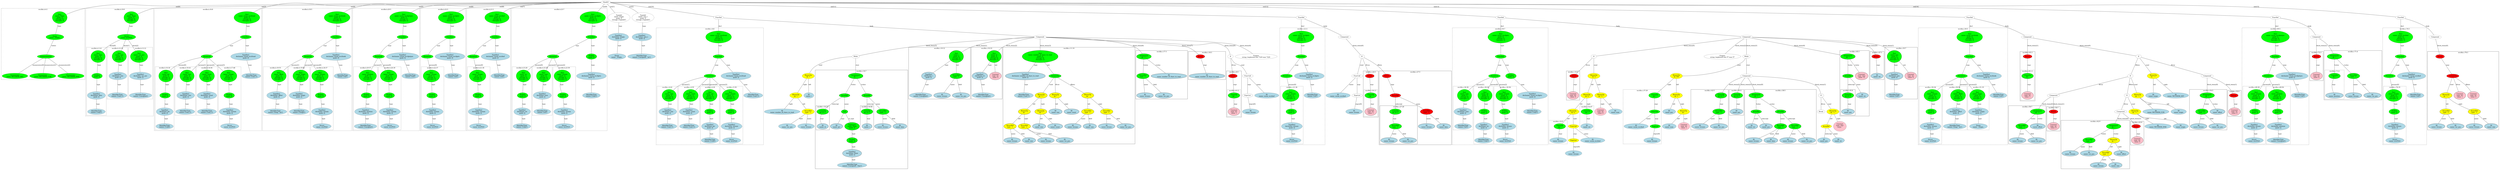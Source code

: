 strict graph "" {
	graph [bb="0,0,20043,1645.1"];
	node [label="\N"];
	subgraph cluster2 {
		graph [bb="2030,875.36,2725,1568.1",
			label="wccfile.h:4:1",
			lheight=0.21,
			lp="2377.5,1556.6",
			lwidth=0.99,
			style=dashed
		];
		5	[fillcolor=green,
			height=0.74639,
			label="Enumerator
name: WCCSEEK_SET",
			pos="2143,910.23",
			style="filled,dashed",
			width=2.9266];
		4	[fillcolor=green,
			height=0.5,
			label=EnumeratorList,
			pos="2426,1099.6",
			style="filled,dashed",
			width=1.8415];
		4 -- 5	[label="enumerators[0]",
			lp="2332,1015.4",
			pos="2397.4,1083.2 2363.4,1064.7 2305.4,1031.9 2258,999.92 2228.1,979.74 2195.7,954.43 2173,936.02"];
		6	[fillcolor=green,
			height=0.74639,
			label="Enumerator
name: WCCSEEK_CUR",
			pos="2375,910.23",
			style="filled,dashed",
			width=3.0052];
		4 -- 6	[label="enumerators[1]",
			lp="2448,1015.4",
			pos="2421.4,1081.7 2412.4,1048.8 2392.7,976.16 2382.1,937.18"];
		7	[fillcolor=green,
			height=0.74639,
			label="Enumerator
name: WCCSEEK_END",
			pos="2609,910.23",
			style="filled,dashed",
			width=3.0052];
		4 -- 7	[label="enumerators[2]",
			lp="2555,1015.4",
			pos="2442.2,1082 2474.3,1049.1 2546.1,975.63 2584.2,936.65"];
		3	[fillcolor=green,
			height=0.74639,
			label="Enum
name: _Origin_",
			pos="2507,1289",
			style="filled,dashed",
			width=2.0231];
		3 -- 4	[label=values,
			lp="2491.5,1204.8",
			pos="2495.9,1262.3 2479.1,1223.4 2447.6,1150.6 2433.4,1117.6"];
		2	[fillcolor=green,
			height=1.6303,
			label="Decl
name: None
quals: []
storage: []
funcspec: []",
			pos="2517,1478.4",
			style="filled,dashed",
			width=1.6303];
		2 -- 3	[label=type,
			lp="2525,1394.2",
			pos="2513.9,1419.6 2512.1,1385 2509.8,1342.6 2508.4,1316"];
	}
	subgraph cluster137 {
		graph [bb="7266,685.98,7757,1189.3",
			label="wccfile.c:10:12",
			lheight=0.21,
			lp="7511.5,1177.8",
			lwidth=1.17
		];
		139	[fillcolor=lightblue,
			height=0.74639,
			label="IdentifierType
names: ['unsigned']",
			pos="7360,720.85",
			style="filled,dashed",
			width=2.3963];
		138	[fillcolor=lightblue,
			height=1.041,
			label="TypeDecl
declname: i
quals: []",
			pos="7471,910.23",
			style=filled,
			width=1.5713];
		138 -- 139	[label=type,
			lp="7438,826.04",
			pos="7450.6,874.86 7428.9,838.09 7394.8,780.62 7375.2,747.57"];
		137	[fillcolor=green,
			height=1.6303,
			label="Decl
name: i
quals: []
storage: []
funcspec: []",
			pos="7625,1099.6",
			style=filled,
			width=1.591];
		137 -- 138	[label=type,
			lp="7574,1015.4",
			pos="7588.5,1054.2 7560.6,1020.2 7522.7,974.15 7497.6,943.59"];
		140	[fillcolor=green,
			height=0.74639,
			label="StructRef
type: ->",
			pos="7625,910.23",
			style=filled,
			width=1.3356];
		137 -- 140	[label=init,
			lp="7634.5,1015.4",
			pos="7625,1040.9 7625,1006.2 7625,963.89 7625,937.23"];
		141	[fillcolor=lightblue,
			height=0.74639,
			label="ID
name: stream",
			pos="7529,720.85",
			style=filled,
			width=1.7874];
		140 -- 141	[label=name,
			lp="7601.5,826.04",
			pos="7612.1,883.96 7593.7,848.2 7560.4,783.19 7542,747.32"];
		142	[fillcolor=lightblue,
			height=0.74639,
			label="ID
name: cur_pos",
			pos="7680,720.85",
			style=filled,
			width=1.9053];
		140 -- 142	[label=field,
			lp="7663.5,826.04",
			pos="7632.5,883.57 7643,847.89 7661.9,783.64 7672.4,747.8"];
	}
	subgraph cluster134 {
		graph [bb="9807,509.81,9933,959.23",
			label="wccfile.c:8:5",
			lheight=0.21,
			lp="9870,947.73",
			lwidth=0.97
		];
		subgraph cluster135 {
			graph [bb="9815,517.81,9925,778.72",
				label="wccfile.c:8:13",
				lheight=0.21,
				lp="9870,767.22",
				lwidth=1.07,
				style=dashed
			];
			136	[fillcolor=pink,
				height=1.041,
				label="Constant
type: int
value: 1",
				pos="9870,563.29",
				style=filled,
				width=1.2767];
			135	[fillcolor=green,
				height=0.74639,
				label="UnaryOp
op: -",
				pos="9870,720.85",
				style=filled,
				width=1.316];
			135 -- 136	[label=expr,
				lp="9882.5,636.66",
				pos="9870,693.81 9870,668.38 9870,629.45 9870,600.91"];
		}
		134	[fillcolor=red,
			height=0.5,
			label=Return,
			pos="9859,910.23",
			style=filled,
			width=0.95686];
		134 -- 135	[label=expr,
			lp="9877.5,826.04",
			pos="9860,891.94 9862,858.96 9866.2,786.9 9868.5,748"];
	}
	subgraph cluster109 {
		graph [bb="5244,241.3,6102,1378.7",
			label="wccfile.c:4:8",
			lheight=0.21,
			lp="5673,1367.2",
			lwidth=0.97,
			style=dashed
		];
		subgraph cluster116 {
			graph [bb="5414,385.86,5578,810.54",
				label="wccfile.c:4:42",
				lheight=0.21,
				lp="5496,799.04",
				lwidth=1.07,
				style=dashed
			];
			118	[fillcolor=lightblue,
				height=0.74639,
				label="IdentifierType
names: ['size_t']",
				pos="5496,420.73",
				style="filled,dashed",
				width=2.0428];
			117	[fillcolor=lightblue,
				height=1.041,
				label="TypeDecl
declname: size
quals: []",
				pos="5499,563.29",
				style="filled,dashed",
				width=1.9249];
			117 -- 118	[label=type,
				lp="5510,494.31",
				pos="5498.2,525.73 5497.7,501.32 5497,469.81 5496.6,447.9"];
			116	[fillcolor=green,
				height=1.6303,
				label="Decl
name: size
quals: []
storage: []
funcspec: []",
				pos="5510,720.85",
				style="filled,dashed",
				width=1.591];
			116 -- 117	[label=type,
				lp="5517,636.66",
				pos="5505.9,661.93 5504.5,641.54 5502.9,619.2 5501.6,601.04"];
		}
		subgraph cluster119 {
			graph [bb="5586,385.86,5754,810.54",
				label="wccfile.c:4:55",
				lheight=0.21,
				lp="5670,799.04",
				lwidth=1.07,
				style=dashed
			];
			121	[fillcolor=lightblue,
				height=0.74639,
				label="IdentifierType
names: ['size_t']",
				pos="5670,420.73",
				style="filled,dashed",
				width=2.0428];
			120	[fillcolor=lightblue,
				height=1.041,
				label="TypeDecl
declname: count
quals: []",
				pos="5670,563.29",
				style="filled,dashed",
				width=2.1017];
			120 -- 121	[label=type,
				lp="5682,494.31",
				pos="5670,525.73 5670,501.32 5670,469.81 5670,447.9"];
			119	[fillcolor=green,
				height=1.6303,
				label="Decl
name: count
quals: []
storage: []
funcspec: []",
				pos="5670,720.85",
				style="filled,dashed",
				width=1.6499];
			119 -- 120	[label=type,
				lp="5682,636.66",
				pos="5670,661.93 5670,641.54 5670,619.2 5670,601.04"];
		}
		subgraph cluster112 {
			graph [bb="5252,249.3,5406,810.54",
				label="wccfile.c:4:29",
				lheight=0.21,
				lp="5329,799.04",
				lwidth=1.07,
				style=dashed
			];
			115	[fillcolor=lightblue,
				height=0.74639,
				label="IdentifierType
names: ['void']",
				pos="5329,284.17",
				style="filled,dashed",
				width=1.9053];
			114	[fillcolor=lightblue,
				height=1.041,
				label="TypeDecl
declname: ptr
quals: []",
				pos="5331,420.73",
				style="filled,dashed",
				width=1.8071];
			114 -- 115	[label=type,
				lp="5342,347.15",
				pos="5330.5,382.96 5330.1,360.24 5329.7,331.63 5329.4,311.23"];
			113	[fillcolor=green,
				height=0.74639,
				label="PtrDecl
quals: []",
				pos="5334,563.29",
				style="filled,dashed",
				width=1.2178];
			113 -- 114	[label=type,
				lp="5345,494.31",
				pos="5333.4,536.18 5333,514.27 5332.3,482.72 5331.8,458.3"];
			112	[fillcolor=green,
				height=1.6303,
				label="Decl
name: ptr
quals: []
storage: []
funcspec: []",
				pos="5340,720.85",
				style="filled,dashed",
				width=1.591];
			112 -- 113	[label=type,
				lp="5349,636.66",
				pos="5337.8,661.93 5336.8,637.39 5335.8,610.04 5335,590.54"];
		}
		subgraph cluster122 {
			graph [bb="5762,249.3,5938,810.54",
				label="wccfile.c:5:39",
				lheight=0.21,
				lp="5850,799.04",
				lwidth=1.07,
				style=dashed
			];
			125	[fillcolor=lightblue,
				height=0.74639,
				label="Struct
name: wccFILE",
				pos="5850,284.17",
				style="filled,dashed",
				width=2.0428];
			124	[fillcolor=lightblue,
				height=1.041,
				label="TypeDecl
declname: stream
quals: []",
				pos="5850,420.73",
				style="filled,dashed",
				width=2.2195];
			124 -- 125	[label=type,
				lp="5862,347.15",
				pos="5850,382.96 5850,360.24 5850,331.63 5850,311.23"];
			123	[fillcolor=green,
				height=0.74639,
				label="PtrDecl
quals: []",
				pos="5847,563.29",
				style="filled,dashed",
				width=1.2178];
			123 -- 124	[label=type,
				lp="5861,494.31",
				pos="5847.6,536.18 5848,514.27 5848.7,482.72 5849.2,458.3"];
			122	[fillcolor=green,
				height=1.6303,
				label="Decl
name: stream
quals: []
storage: []
funcspec: []",
				pos="5842,720.85",
				style="filled,dashed",
				width=1.7874];
			122 -- 123	[label=type,
				lp="5857,636.66",
				pos="5843.9,661.93 5844.7,637.39 5845.5,610.04 5846.2,590.54"];
		}
		111	[fillcolor=green,
			height=0.5,
			label=ParamList,
			pos="5670,910.23",
			style="filled,dashed",
			width=1.3179];
		111 -- 112	[label="params[0]",
			lp="5470,826.04",
			pos="5629.3,900.95 5575.2,888.43 5478.3,860.65 5410,810.54 5395.3,799.75 5382,785.1 5371.1,770.81"];
		111 -- 116	[label="params[1]",
			lp="5629,826.04",
			pos="5655.1,893.02 5637.4,873.63 5607.1,840.09 5582,810.54 5570,796.49 5557.3,780.95 5545.9,766.85"];
		111 -- 119	[label="params[2]",
			lp="5698,826.04",
			pos="5670,891.94 5670,866.66 5670,818.42 5670,779.76"];
		111 -- 122	[label="params[3]",
			lp="5779,826.04",
			pos="5685,892.93 5710.6,864.97 5763.9,806.96 5801.2,766.27"];
		110	[fillcolor=green,
			height=0.5,
			label=FuncDecl,
			pos="5742,1099.6",
			style="filled,dashed",
			width=1.2457];
		110 -- 111	[label=args,
			lp="5724.5,1015.4",
			pos="5735.5,1081.7 5721.8,1046.1 5690.3,963.95 5676.6,928.29"];
		126	[fillcolor=lightblue,
			height=1.041,
			label="TypeDecl
declname: susan_wccfread
quals: []",
			pos="5882,910.23",
			style="filled,dashed",
			width=3.2016];
		110 -- 126	[label=type,
			lp="5820,1015.4",
			pos="5754.4,1082 5777,1051.8 5825.1,987.37 5855.4,946.86"];
		127	[fillcolor=lightblue,
			height=0.74639,
			label="IdentifierType
names: ['size_t']",
			pos="6020,720.85",
			style="filled,dashed",
			width=2.0428];
		126 -- 127	[label=type,
			lp="5959,826.04",
			pos="5908.3,873.54 5935.6,836.49 5977.6,779.47 6001.5,746.92"];
		109	[fillcolor=green,
			height=1.6303,
			label="Decl
name: susan_wccfread
quals: []
storage: []
funcspec: []",
			pos="5742,1289",
			style="filled,dashed",
			width=2.7499];
		109 -- 110	[label=type,
			lp="5754,1204.8",
			pos="5742,1230.2 5742,1191.5 5742,1143.2 5742,1117.9"];
	}
	subgraph cluster14 {
		graph [bb="2733,520.42,3273,1568.1",
			label="wccfile.h:10:8",
			lheight=0.21,
			lp="3003,1556.6",
			lwidth=1.08,
			style=dashed
		];
		subgraph cluster16 {
			graph [bb="2741,528.42,2897,1189.3",
				label="wccfile.h:11:8",
				lheight=0.21,
				lp="2819,1177.8",
				lwidth=1.08,
				style=dashed
			];
			19	[fillcolor=lightblue,
				height=0.74639,
				label="IdentifierType
names: ['char']",
				pos="2819,563.29",
				style="filled,dashed",
				width=1.8856];
			18	[fillcolor=lightblue,
				height=1.041,
				label="TypeDecl
declname: data
quals: []",
				pos="2819,720.85",
				style="filled,dashed",
				width=1.9445];
			18 -- 19	[label=type,
				lp="2831,636.66",
				pos="2819,682.98 2819,654.41 2819,615.55 2819,590.19"];
			17	[fillcolor=green,
				height=0.74639,
				label="PtrDecl
quals: []",
				pos="2824,910.23",
				style="filled,dashed",
				width=1.2178];
			17 -- 18	[label=type,
				lp="2834,826.04",
				pos="2823.3,883.18 2822.4,850.79 2821,795.34 2820,758.63"];
			16	[fillcolor=green,
				height=1.6303,
				label="Decl
name: data
quals: []
storage: []
funcspec: []",
				pos="2831,1099.6",
				style="filled,dashed",
				width=1.591];
			16 -- 17	[label=type,
				lp="2841,1015.4",
				pos="2828.8,1040.9 2827.5,1006.2 2826,963.89 2825,937.23"];
		}
		subgraph cluster20 {
			graph [bb="2905,685.98,3069,1189.3",
				label="wccfile.h:12:10",
				lheight=0.21,
				lp="2987,1177.8",
				lwidth=1.18,
				style=dashed
			];
			22	[fillcolor=lightblue,
				height=0.74639,
				label="IdentifierType
names: ['size_t']",
				pos="2987,720.85",
				style="filled,dashed",
				width=2.0428];
			21	[fillcolor=lightblue,
				height=1.041,
				label="TypeDecl
declname: size
quals: []",
				pos="2990,910.23",
				style="filled,dashed",
				width=1.9249];
			21 -- 22	[label=type,
				lp="3001,826.04",
				pos="2989.4,872.66 2988.8,835.91 2987.9,780.21 2987.4,747.79"];
			20	[fillcolor=green,
				height=1.6303,
				label="Decl
name: size
quals: []
storage: []
funcspec: []",
				pos="3001,1099.6",
				style="filled,dashed",
				width=1.591];
			20 -- 21	[label=type,
				lp="3009,1015.4",
				pos="2997.6,1040.9 2995.8,1010.5 2993.7,974.29 2992.1,947.85"];
		}
		subgraph cluster23 {
			graph [bb="3077,685.98,3265,1189.3",
				label="wccfile.h:13:12",
				lheight=0.21,
				lp="3171,1177.8",
				lwidth=1.18,
				style=dashed
			];
			25	[fillcolor=lightblue,
				height=0.74639,
				label="IdentifierType
names: ['unsigned']",
				pos="3171,720.85",
				style="filled,dashed",
				width=2.3963];
			24	[fillcolor=lightblue,
				height=1.041,
				label="TypeDecl
declname: cur_pos
quals: []",
				pos="3170,910.23",
				style="filled,dashed",
				width=2.3374];
			24 -- 25	[label=type,
				lp="3183,826.04",
				pos="3170.2,872.66 3170.4,835.91 3170.7,780.21 3170.9,747.79"];
			23	[fillcolor=green,
				height=1.6303,
				label="Decl
name: cur_pos
quals: []
storage: []
funcspec: []",
				pos="3161,1099.6",
				style="filled,dashed",
				width=1.9053];
			23 -- 24	[label=type,
				lp="3178,1015.4",
				pos="3163.8,1040.9 3165.2,1010.5 3167,974.29 3168.2,947.85"];
		}
		15	[fillcolor=green,
			height=0.74639,
			label="Struct
name: wccFILE",
			pos="3059,1289",
			style="filled,dashed",
			width=2.0428];
		15 -- 16	[label="decls[0]",
			lp="2951,1204.8",
			pos="3016.7,1266.8 2983.3,1248.9 2936.4,1221 2901,1189.3 2887.6,1177.3 2874.7,1162.4 2863.8,1148.3"];
		15 -- 20	[label="decls[1]",
			lp="3058,1204.8",
			pos="3050.9,1261.9 3042.5,1234.6 3028.9,1190.8 3018,1155.7"];
		15 -- 23	[label="decls[2]",
			lp="3129,1204.8",
			pos="3073,1262.3 3088.2,1234.4 3113,1188.9 3132.4,1153.2"];
		14	[fillcolor=green,
			height=1.6303,
			label="Decl
name: None
quals: []
storage: []
funcspec: []",
			pos="3097,1478.4",
			style="filled,dashed",
			width=1.6303];
		14 -- 15	[label=type,
			lp="3094,1394.2",
			pos="3085.5,1420.6 3078.4,1385.8 3069.7,1343 3064.3,1316"];
	}
	subgraph cluster26 {
		graph [bb="3281,377.86,4139,1568.1",
			label="wccfile.h:16:8",
			lheight=0.21,
			lp="3710,1556.6",
			lwidth=1.08,
			style=dashed
		];
		subgraph cluster29 {
			graph [bb="3289,385.86,3443,999.92",
				label="wccfile.h:16:30",
				lheight=0.21,
				lp="3366,988.42",
				lwidth=1.18,
				style=dashed
			];
			32	[fillcolor=lightblue,
				height=0.74639,
				label="IdentifierType
names: ['void']",
				pos="3366,420.73",
				style="filled,dashed",
				width=1.9053];
			31	[fillcolor=lightblue,
				height=1.041,
				label="TypeDecl
declname: ptr
quals: []",
				pos="3368,563.29",
				style="filled,dashed",
				width=1.8071];
			31 -- 32	[label=type,
				lp="3380,494.31",
				pos="3367.5,525.73 3367.1,501.32 3366.7,469.81 3366.4,447.9"];
			30	[fillcolor=green,
				height=0.74639,
				label="PtrDecl
quals: []",
				pos="3371,720.85",
				style="filled,dashed",
				width=1.2178];
			30 -- 31	[label=type,
				lp="3382,636.66",
				pos="3370.5,693.81 3370,668.38 3369.3,629.45 3368.7,600.91"];
			29	[fillcolor=green,
				height=1.6303,
				label="Decl
name: ptr
quals: []
storage: []
funcspec: []",
				pos="3378,910.23",
				style="filled,dashed",
				width=1.591];
			29 -- 30	[label=type,
				lp="3388,826.04",
				pos="3375.8,851.48 3374.5,816.86 3373,774.51 3372,747.85"];
		}
		subgraph cluster33 {
			graph [bb="3451,528.42,3615,999.92",
				label="wccfile.h:16:43",
				lheight=0.21,
				lp="3533,988.42",
				lwidth=1.18,
				style=dashed
			];
			35	[fillcolor=lightblue,
				height=0.74639,
				label="IdentifierType
names: ['size_t']",
				pos="3533,563.29",
				style="filled,dashed",
				width=2.0428];
			34	[fillcolor=lightblue,
				height=1.041,
				label="TypeDecl
declname: size
quals: []",
				pos="3536,720.85",
				style="filled,dashed",
				width=1.9249];
			34 -- 35	[label=type,
				lp="3547,636.66",
				pos="3535.3,682.98 3534.7,654.41 3534,615.55 3533.5,590.19"];
			33	[fillcolor=green,
				height=1.6303,
				label="Decl
name: size
quals: []
storage: []
funcspec: []",
				pos="3542,910.23",
				style="filled,dashed",
				width=1.591];
			33 -- 34	[label=type,
				lp="3552,826.04",
				pos="3540.2,851.48 3539.2,821.16 3538,784.91 3537.2,758.47"];
		}
		subgraph cluster36 {
			graph [bb="3623,528.42,3791,999.92",
				label="wccfile.h:16:56",
				lheight=0.21,
				lp="3707,988.42",
				lwidth=1.18,
				style=dashed
			];
			38	[fillcolor=lightblue,
				height=0.74639,
				label="IdentifierType
names: ['size_t']",
				pos="3707,563.29",
				style="filled,dashed",
				width=2.0428];
			37	[fillcolor=lightblue,
				height=1.041,
				label="TypeDecl
declname: count
quals: []",
				pos="3707,720.85",
				style="filled,dashed",
				width=2.1017];
			37 -- 38	[label=type,
				lp="3719,636.66",
				pos="3707,682.98 3707,654.41 3707,615.55 3707,590.19"];
			36	[fillcolor=green,
				height=1.6303,
				label="Decl
name: count
quals: []
storage: []
funcspec: []",
				pos="3707,910.23",
				style="filled,dashed",
				width=1.6499];
			36 -- 37	[label=type,
				lp="3719,826.04",
				pos="3707,851.48 3707,821.16 3707,784.91 3707,758.47"];
		}
		subgraph cluster39 {
			graph [bb="3799,385.86,3975,999.92",
				label="wccfile.h:17:48",
				lheight=0.21,
				lp="3887,988.42",
				lwidth=1.18,
				style=dashed
			];
			42	[fillcolor=lightblue,
				height=0.74639,
				label="Struct
name: wccFILE",
				pos="3887,420.73",
				style="filled,dashed",
				width=2.0428];
			41	[fillcolor=lightblue,
				height=1.041,
				label="TypeDecl
declname: stream
quals: []",
				pos="3887,563.29",
				style="filled,dashed",
				width=2.2195];
			41 -- 42	[label=type,
				lp="3899,494.31",
				pos="3887,525.73 3887,501.32 3887,469.81 3887,447.9"];
			40	[fillcolor=green,
				height=0.74639,
				label="PtrDecl
quals: []",
				pos="3877,720.85",
				style="filled,dashed",
				width=1.2178];
			40 -- 41	[label=type,
				lp="3895,636.66",
				pos="3878.7,693.81 3880.3,668.38 3882.8,629.45 3884.6,600.91"];
			39	[fillcolor=green,
				height=1.6303,
				label="Decl
name: stream
quals: []
storage: []
funcspec: []",
				pos="3872,910.23",
				style="filled,dashed",
				width=1.7874];
			39 -- 40	[label=type,
				lp="3887,826.04",
				pos="3873.5,851.48 3874.5,816.86 3875.6,774.51 3876.3,747.85"];
		}
		28	[fillcolor=green,
			height=0.5,
			label=ParamList,
			pos="3707,1099.6",
			style="filled,dashed",
			width=1.3179];
		28 -- 29	[label="params[0]",
			lp="3507,1015.4",
			pos="3665.8,1090.3 3611.5,1077.8 3515,1050.1 3447,999.92 3432.4,989.14 3419.3,974.49 3408.5,960.2"];
		28 -- 33	[label="params[1]",
			lp="3667,1015.4",
			pos="3692.3,1082.3 3674.8,1062.7 3644.6,1029 3619,999.92 3606.1,985.22 3592,969.08 3579.5,954.64"];
		28 -- 36	[label="params[2]",
			lp="3735,1015.4",
			pos="3707,1081.3 3707,1056 3707,1007.8 3707,969.14"];
		28 -- 39	[label="params[3]",
			lp="3816,1015.4",
			pos="3721.7,1082.3 3739.2,1062.7 3769.4,1029 3795,999.92 3807.3,985.99 3820.5,970.75 3832.5,956.91"];
		27	[fillcolor=green,
			height=0.5,
			label=FuncDecl,
			pos="4016,1289",
			style="filled,dashed",
			width=1.2457];
		27 -- 28	[label=args,
			lp="3901.5,1204.8",
			pos="3992.3,1273.6 3934.9,1238.8 3789.1,1150.4 3731.2,1115.3"];
		43	[fillcolor=lightblue,
			height=1.041,
			label="TypeDecl
declname: susan_wccfread
quals: []",
			pos="4016,1099.6",
			style="filled,dashed",
			width=3.2016];
		27 -- 43	[label=type,
			lp="4028,1204.8",
			pos="4016,1270.7 4016,1240.5 4016,1177.7 4016,1137.4"];
		44	[fillcolor=lightblue,
			height=0.74639,
			label="IdentifierType
names: ['size_t']",
			pos="4057,910.23",
			style="filled,dashed",
			width=2.0428];
		43 -- 44	[label=type,
			lp="4048,1015.4",
			pos="4024,1062 4032,1025.3 4044.2,969.59 4051.3,937.17"];
		26	[fillcolor=green,
			height=1.6303,
			label="Decl
name: susan_wccfread
quals: []
storage: []
funcspec: []",
			pos="4024,1478.4",
			style="filled,dashed",
			width=2.7499];
		26 -- 27	[label=type,
			lp="4033,1394.2",
			pos="4021.5,1419.6 4019.9,1380.9 4017.8,1332.5 4016.7,1307.2"];
	}
	subgraph cluster45 {
		graph [bb="4147,377.86,4855,1568.1",
			label="wccfile.h:18:5",
			lheight=0.21,
			lp="4501,1556.6",
			lwidth=1.08,
			style=dashed
		];
		subgraph cluster52 {
			graph [bb="4155,528.42,4345,999.92",
				label="wccfile.h:18:55",
				lheight=0.21,
				lp="4250,988.42",
				lwidth=1.18,
				style=dashed
			];
			54	[fillcolor=lightblue,
				height=0.74639,
				label="IdentifierType
names: ['long', 'int']",
				pos="4250,563.29",
				style="filled,dashed",
				width=2.4159];
			53	[fillcolor=lightblue,
				height=1.041,
				label="TypeDecl
declname: offset
quals: []",
				pos="4258,720.85",
				style="filled,dashed",
				width=2.1017];
			53 -- 54	[label=type,
				lp="4266,636.66",
				pos="4256.1,683.38 4254.7,654.82 4252.6,615.8 4251.3,590.33"];
			52	[fillcolor=green,
				height=1.6303,
				label="Decl
name: offset
quals: []
storage: []
funcspec: []",
				pos="4271,910.23",
				style="filled,dashed",
				width=1.6696];
			52 -- 53	[label=type,
				lp="4278,826.04",
				pos="4267,851.48 4264.9,821.16 4262.4,784.91 4260.5,758.47"];
		}
		subgraph cluster55 {
			graph [bb="4353,528.42,4523,999.92",
				label="wccfile.h:19:40",
				lheight=0.21,
				lp="4438,988.42",
				lwidth=1.18,
				style=dashed
			];
			57	[fillcolor=lightblue,
				height=0.74639,
				label="IdentifierType
names: ['Origin']",
				pos="4438,563.29",
				style="filled,dashed",
				width=2.1213];
			56	[fillcolor=lightblue,
				height=1.041,
				label="TypeDecl
declname: origin
quals: []",
				pos="4438,720.85",
				style="filled,dashed",
				width=2.141];
			56 -- 57	[label=type,
				lp="4450,636.66",
				pos="4438,682.98 4438,654.41 4438,615.55 4438,590.19"];
			55	[fillcolor=green,
				height=1.6303,
				label="Decl
name: origin
quals: []
storage: []
funcspec: []",
				pos="4450,910.23",
				style="filled,dashed",
				width=1.6892];
			55 -- 56	[label=type,
				lp="4458,826.04",
				pos="4446.3,851.48 4444.4,821.16 4442,784.91 4440.3,758.47"];
		}
		subgraph cluster48 {
			graph [bb="4531,385.86,4707,999.92",
				label="wccfile.h:18:37",
				lheight=0.21,
				lp="4619,988.42",
				lwidth=1.18,
				style=dashed
			];
			51	[fillcolor=lightblue,
				height=0.74639,
				label="Struct
name: wccFILE",
				pos="4619,420.73",
				style="filled,dashed",
				width=2.0428];
			50	[fillcolor=lightblue,
				height=1.041,
				label="TypeDecl
declname: stream
quals: []",
				pos="4619,563.29",
				style="filled,dashed",
				width=2.2195];
			50 -- 51	[label=type,
				lp="4631,494.31",
				pos="4619,525.73 4619,501.32 4619,469.81 4619,447.9"];
			49	[fillcolor=green,
				height=0.74639,
				label="PtrDecl
quals: []",
				pos="4609,720.85",
				style="filled,dashed",
				width=1.2178];
			49 -- 50	[label=type,
				lp="4627,636.66",
				pos="4610.7,693.81 4612.3,668.38 4614.8,629.45 4616.6,600.91"];
			48	[fillcolor=green,
				height=1.6303,
				label="Decl
name: stream
quals: []
storage: []
funcspec: []",
				pos="4604,910.23",
				style="filled,dashed",
				width=1.7874];
			48 -- 49	[label=type,
				lp="4619,826.04",
				pos="4605.5,851.48 4606.5,816.86 4607.6,774.51 4608.3,747.85"];
		}
		47	[fillcolor=green,
			height=0.5,
			label=ParamList,
			pos="4505,1099.6",
			style="filled,dashed",
			width=1.3179];
		47 -- 52	[label="params[1]",
			lp="4405,1015.4",
			pos="4478,1084.7 4445.6,1067.2 4390.4,1035.3 4349,999.92 4334.2,987.27 4319.6,971.8 4307.2,957.33"];
		47 -- 55	[label="params[2]",
			lp="4511,1015.4",
			pos="4500,1081.7 4492.5,1056 4477.8,1006.1 4466.3,966.88"];
		47 -- 48	[label="params[0]",
			lp="4580,1015.4",
			pos="4514,1081.7 4527.9,1055.3 4555.4,1003.3 4576.3,963.61"];
		46	[fillcolor=green,
			height=0.5,
			label=FuncDecl,
			pos="4729,1289",
			style="filled,dashed",
			width=1.2457];
		46 -- 47	[label=args,
			lp="4642.5,1204.8",
			pos="4708.8,1272.6 4683.8,1253.5 4640.2,1219.7 4604,1189.3 4574.7,1164.6 4541.8,1134.7 4522.2,1116.6"];
		58	[fillcolor=lightblue,
			height=1.041,
			label="TypeDecl
declname: susan_wccfseek
quals: []",
			pos="4729,1099.6",
			style="filled,dashed",
			width=3.2213];
		46 -- 58	[label=type,
			lp="4741,1204.8",
			pos="4729,1270.7 4729,1240.5 4729,1177.7 4729,1137.4"];
		59	[fillcolor=lightblue,
			height=0.74639,
			label="IdentifierType
names: ['int']",
			pos="4781,910.23",
			style="filled,dashed",
			width=1.8463];
		58 -- 59	[label=type,
			lp="4766,1015.4",
			pos="4739.1,1062 4749.3,1025.3 4764.8,969.59 4773.8,937.17"];
		45	[fillcolor=green,
			height=1.6303,
			label="Decl
name: susan_wccfseek
quals: []
storage: []
funcspec: []",
			pos="4741,1478.4",
			style="filled,dashed",
			width=2.7695];
		45 -- 46	[label=type,
			lp="4749,1394.2",
			pos="4737.3,1419.6 4734.8,1380.9 4731.7,1332.5 4730.1,1307.2"];
	}
	subgraph cluster205 {
		graph [bb="10240,241.3,10598,1378.7",
			label="wccfile.c:21:5",
			lheight=0.21,
			lp="10419,1367.2",
			lwidth=1.07,
			style=dashed
		];
		subgraph cluster208 {
			graph [bb="10248,249.3,10424,810.54",
				label="wccfile.c:21:36",
				lheight=0.21,
				lp="10336,799.04",
				lwidth=1.17,
				style=dashed
			];
			211	[fillcolor=lightblue,
				height=0.74639,
				label="Struct
name: wccFILE",
				pos="10336,284.17",
				style="filled,dashed",
				width=2.0428];
			210	[fillcolor=lightblue,
				height=1.041,
				label="TypeDecl
declname: stream
quals: []",
				pos="10336,420.73",
				style="filled,dashed",
				width=2.2195];
			210 -- 211	[label=type,
				lp="10348,347.15",
				pos="10336,382.96 10336,360.24 10336,331.63 10336,311.23"];
			209	[fillcolor=green,
				height=0.74639,
				label="PtrDecl
quals: []",
				pos="10333,563.29",
				style="filled,dashed",
				width=1.2178];
			209 -- 210	[label=type,
				lp="10347,494.31",
				pos="10334,536.18 10334,514.27 10335,482.72 10335,458.3"];
			208	[fillcolor=green,
				height=1.6303,
				label="Decl
name: stream
quals: []
storage: []
funcspec: []",
				pos="10328,720.85",
				style="filled,dashed",
				width=1.7874];
			208 -- 209	[label=type,
				lp="10343,636.66",
				pos="10330,661.93 10331,637.39 10332,610.04 10332,590.54"];
		}
		207	[fillcolor=green,
			height=0.5,
			label=ParamList,
			pos="10295,910.23",
			style="filled,dashed",
			width=1.3179];
		207 -- 208	[label="params[0]",
			lp="10339,826.04",
			pos="10298,891.94 10303,866.48 10311,817.73 10318,778.93"];
		206	[fillcolor=green,
			height=0.5,
			label=FuncDecl,
			pos="10411,1099.6",
			style="filled,dashed",
			width=1.2457];
		206 -- 207	[label=args,
			lp="10376,1015.4",
			pos="10401,1082 10379,1046.4 10327,963.35 10305,927.82"];
		212	[fillcolor=lightblue,
			height=1.041,
			label="TypeDecl
declname: susan_wccfgetc
quals: []",
			pos="10475,910.23",
			style="filled,dashed",
			width=3.182];
		206 -- 212	[label=type,
			lp="10454,1015.4",
			pos="10417,1081.7 10427,1051.6 10449,988.21 10463,947.79"];
		213	[fillcolor=lightblue,
			height=0.74639,
			label="IdentifierType
names: ['int']",
			pos="10498,720.85",
			style="filled,dashed",
			width=1.8463];
		212 -- 213	[label=type,
			lp="10498,826.04",
			pos="10479,872.66 10484,835.91 10491,780.21 10495,747.79"];
		205	[fillcolor=green,
			height=1.6303,
			label="Decl
name: susan_wccfgetc
quals: []
storage: []
funcspec: []",
			pos="10411,1289",
			style="filled,dashed",
			width=2.7499];
		205 -- 206	[label=type,
			lp="10423,1204.8",
			pos="10411,1230.2 10411,1191.5 10411,1143.2 10411,1117.9"];
	}
	subgraph cluster220 {
		graph [bb="10905,509.81,11031,959.23",
			label="wccfile.c:24:5",
			lheight=0.21,
			lp="10968,947.73",
			lwidth=1.07
		];
		subgraph cluster221 {
			graph [bb="10913,517.81,11023,778.72",
				label="wccfile.c:24:13",
				lheight=0.21,
				lp="10968,767.22",
				lwidth=1.17,
				style=dashed
			];
			222	[fillcolor=pink,
				height=1.041,
				label="Constant
type: int
value: 1",
				pos="10968,563.29",
				style=filled,
				width=1.2767];
			221	[fillcolor=green,
				height=0.74639,
				label="UnaryOp
op: -",
				pos="10968,720.85",
				style=filled,
				width=1.316];
			221 -- 222	[label=expr,
				lp="10980,636.66",
				pos="10968,693.81 10968,668.38 10968,629.45 10968,600.91"];
		}
		220	[fillcolor=red,
			height=0.5,
			label=Return,
			pos="10958,910.23",
			style=filled,
			width=0.95686];
		220 -- 221	[label=expr,
			lp="10976,826.04",
			pos="10959,891.94 10961,858.96 10965,786.9 10967,748"];
	}
	subgraph cluster223 {
		graph [bb="11039,241.3,11618,959.23",
			label="wccfile.c:27:5",
			lheight=0.21,
			lp="11328,947.73",
			lwidth=1.07
		];
		subgraph cluster228 {
			graph [bb="11047,249.3,11347,621.16",
				label="wccfile.c:27:26",
				lheight=0.21,
				lp="11197,609.66",
				lwidth=1.17
			];
			230	[fillcolor=lightblue,
				height=0.74639,
				label="ID
name: stream",
				pos="11119,284.17",
				style=filled,
				width=1.7874];
			229	[fillcolor=green,
				height=0.74639,
				label="StructRef
type: ->",
				pos="11170,420.73",
				style=filled,
				width=1.3356];
			229 -- 230	[label=name,
				lp="11160,347.15",
				pos="11160,394.1 11151,370.31 11138,335.07 11129,311.16"];
			231	[fillcolor=lightblue,
				height=0.74639,
				label="ID
name: cur_pos",
				pos="11270,284.17",
				style=filled,
				width=1.9053];
			229 -- 231	[label=field,
				lp="11242,347.15",
				pos="11188,395.67 11206,371.63 11233,334.83 11251,310.39"];
			228	[fillcolor=green,
				height=0.74639,
				label="UnaryOp
op: p++",
				pos="11170,563.29",
				style=filled,
				width=1.316];
			228 -- 229	[label=expr,
				lp="11168,494.31",
				pos="11162,536.65 11159,525.99 11156,513.41 11155,501.81 11153,483.42 11157,462.88 11161,447.21"];
		}
		226	[fillcolor=lightblue,
			height=0.74639,
			label="ID
name: stream",
			pos="11419,420.73",
			style=filled,
			width=1.7874];
		225	[fillcolor=red,
			height=0.74639,
			label="StructRef
type: ->",
			pos="11419,563.29",
			style=filled,
			width=1.3356];
		225 -- 226	[label=name,
			lp="11434,494.31",
			pos="11419,536.18 11419,510.93 11419,472.9 11419,447.7"];
		227	[fillcolor=lightblue,
			height=0.74639,
			label="ID
name: data",
			pos="11556,420.73",
			style=filled,
			width=1.5124];
		225 -- 227	[label=field,
			lp="11504,494.31",
			pos="11441,539.39 11466,513.57 11507,471.76 11533,445.56"];
		224	[fillcolor=red,
			height=0.5,
			label=ArrayRef,
			pos="11170,720.85",
			style=filled,
			width=1.2277];
		224 -- 228	[label=subscript,
			lp="11194,636.66",
			pos="11170,702.61 11170,675.4 11170,622.31 11170,590.4"];
		224 -- 225	[label=name,
			lp="11354,636.66",
			pos="11198,706.75 11234,689.21 11300,656.21 11351,621.16 11366,610.77 11382,597.62 11395,586.59"];
		223	[fillcolor=red,
			height=0.5,
			label=Return,
			pos="11100,910.23",
			style=filled,
			width=0.95686];
		223 -- 224	[label=expr,
			lp="11146,826.04",
			pos="11106,892.27 11120,856.69 11150,774.57 11164,738.91"];
	}
	subgraph cluster304 {
		graph [bb="13534,385.86,13834,778.72",
			label="wccfile.c:42:5",
			lheight=0.21,
			lp="13684,767.22",
			lwidth=1.07
		];
		306	[fillcolor=lightblue,
			height=0.74639,
			label="ID
name: stream",
			pos="13606,420.73",
			style=filled,
			width=1.7874];
		305	[fillcolor=green,
			height=0.74639,
			label="StructRef
type: ->",
			pos="13757,563.29",
			style=filled,
			width=1.3356];
		305 -- 306	[label=name,
			lp="13706,494.31",
			pos="13733,539.71 13705,513.86 13660,471.73 13631,445.43"];
		307	[fillcolor=lightblue,
			height=0.74639,
			label="ID
name: cur_pos",
			pos="13757,420.73",
			style=filled,
			width=1.9053];
		305 -- 307	[label=field,
			lp="13770,494.31",
			pos="13757,536.18 13757,510.93 13757,472.9 13757,447.7"];
		304	[fillcolor=green,
			height=0.74639,
			label="UnaryOp
op: p++",
			pos="13774,720.85",
			style=filled,
			width=1.316];
		304 -- 305	[label=expr,
			lp="13778,636.66",
			pos="13771,693.81 13768,665.01 13763,618.88 13760,590.15"];
	}
	subgraph cluster308 {
		graph [bb="13842,528.42,13962,778.72",
			label="wccfile.c:43:5",
			lheight=0.21,
			lp="13902,767.22",
			lwidth=1.07
		];
		309	[fillcolor=lightblue,
			height=0.74639,
			label="ID
name: pos",
			pos="13902,563.29",
			style=filled,
			width=1.4339];
		308	[fillcolor=green,
			height=0.74639,
			label="UnaryOp
op: p++",
			pos="13905,720.85",
			style=filled,
			width=1.316];
		308 -- 309	[label=expr,
			lp="13916,636.66",
			pos="13904,693.81 13904,665.1 13903,619.16 13903,590.41"];
	}
	subgraph cluster310 {
		graph [bb="14740,520.42,14980,1157.5",
			label="wccfile.c:45:3",
			lheight=0.21,
			lp="14860,1146",
			lwidth=1.07
		];
		subgraph cluster313 {
			graph [bb="14748,528.42,14868,778.72",
				label="wccfile.c:45:8",
				lheight=0.21,
				lp="14808,767.22",
				lwidth=1.07
			];
			314	[fillcolor=lightblue,
				height=0.74639,
				label="ID
name: pos",
				pos="14808,563.29",
				style=filled,
				width=1.4339];
			313	[fillcolor=green,
				height=0.74639,
				label="UnaryOp
op: p++",
				pos="14808,720.85",
				style=filled,
				width=1.316];
			313 -- 314	[label=expr,
				lp="14820,636.66",
				pos="14808,693.81 14808,665.1 14808,619.16 14808,590.41"];
		}
		312	[fillcolor=lightblue,
			height=0.74639,
			label="ID
name: str",
			pos="14924,720.85",
			style=filled,
			width=1.3356];
		311	[fillcolor=green,
			height=0.5,
			label=ArrayRef,
			pos="14808,910.23",
			style=filled,
			width=1.2277];
		311 -- 313	[label=subscript,
			lp="14832,826.04",
			pos="14808,891.94 14808,858.96 14808,786.9 14808,748"];
		311 -- 312	[label=name,
			lp="14886,826.04",
			pos="14820,892.71 14831,877.59 14848,854.44 14861,833.54 14879,804.53 14898,770.01 14911,747.1"];
		310	[fillcolor=green,
			height=0.74639,
			label="Assignment
op: =",
			pos="14808,1099.6",
			style=filled,
			width=1.6106];
		310 -- 311	[label=lvalue,
			lp="14825,1015.4",
			pos="14808,1072.6 14808,1033.6 14808,961.38 14808,928.42"];
		315	[fillcolor=pink,
			height=1.041,
			label="Constant
type: char
value: '\0'",
			pos="14920,910.23",
			style=filled,
			width=1.3946];
		310 -- 315	[label=rvalue,
			lp="14878,1015.4",
			pos="14823,1073.3 14843,1040.1 14878,981.51 14900,944.62"];
	}
	subgraph cluster316 {
		graph [bb="14988,875.36,15100,1148.6",
			label="wccfile.c:47:3",
			lheight=0.21,
			lp="15044,1137.1",
			lwidth=1.07
		];
		317	[fillcolor=lightblue,
			height=0.74639,
			label="ID
name: str",
			pos="15044,910.23",
			style=filled,
			width=1.3356];
		316	[fillcolor=red,
			height=0.5,
			label=Return,
			pos="15037,1099.6",
			style=filled,
			width=0.95686];
		316 -- 317	[label=expr,
			lp="15054,1015.4",
			pos="15038,1081.3 15039,1048.3 15042,976.28 15043,937.38"];
	}
	subgraph cluster319 {
		graph [bb="15376,241.3,16084,1378.7",
			label="wccfile.c:50:5",
			lheight=0.21,
			lp="15730,1367.2",
			lwidth=1.07,
			style=dashed
		];
		subgraph cluster322 {
			graph [bb="15384,249.3,15560,810.54",
				label="wccfile.c:50:36",
				lheight=0.21,
				lp="15472,799.04",
				lwidth=1.17,
				style=dashed
			];
			325	[fillcolor=lightblue,
				height=0.74639,
				label="Struct
name: wccFILE",
				pos="15472,284.17",
				style="filled,dashed",
				width=2.0428];
			324	[fillcolor=lightblue,
				height=1.041,
				label="TypeDecl
declname: stream
quals: []",
				pos="15472,420.73",
				style="filled,dashed",
				width=2.2195];
			324 -- 325	[label=type,
				lp="15484,347.15",
				pos="15472,382.96 15472,360.24 15472,331.63 15472,311.23"];
			323	[fillcolor=green,
				height=0.74639,
				label="PtrDecl
quals: []",
				pos="15478,563.29",
				style="filled,dashed",
				width=1.2178];
			323 -- 324	[label=type,
				lp="15488,494.31",
				pos="15477,536.18 15476,514.27 15475,482.72 15474,458.3"];
			322	[fillcolor=green,
				height=1.6303,
				label="Decl
name: stream
quals: []
storage: []
funcspec: []",
				pos="15487,720.85",
				style="filled,dashed",
				width=1.7874];
			322 -- 323	[label=type,
				lp="15495,636.66",
				pos="15484,661.93 15482,637.39 15481,610.04 15480,590.54"];
		}
		subgraph cluster326 {
			graph [bb="15568,385.86,15758,810.54",
				label="wccfile.c:50:54",
				lheight=0.21,
				lp="15663,799.04",
				lwidth=1.17,
				style=dashed
			];
			328	[fillcolor=lightblue,
				height=0.74639,
				label="IdentifierType
names: ['long', 'int']",
				pos="15663,420.73",
				style="filled,dashed",
				width=2.4159];
			327	[fillcolor=lightblue,
				height=1.041,
				label="TypeDecl
declname: offset
quals: []",
				pos="15671,563.29",
				style="filled,dashed",
				width=2.1017];
			327 -- 328	[label=type,
				lp="15680,494.31",
				pos="15669,525.73 15668,501.32 15666,469.81 15664,447.9"];
			326	[fillcolor=green,
				height=1.6303,
				label="Decl
name: offset
quals: []
storage: []
funcspec: []",
				pos="15687,720.85",
				style="filled,dashed",
				width=1.6696];
			326 -- 327	[label=type,
				lp="15691,636.66",
				pos="15681,662.37 15679,641.77 15677,619.13 15675,600.79"];
		}
		subgraph cluster329 {
			graph [bb="15766,385.86,15936,810.54",
				label="wccfile.c:51:35",
				lheight=0.21,
				lp="15851,799.04",
				lwidth=1.17,
				style=dashed
			];
			331	[fillcolor=lightblue,
				height=0.74639,
				label="Enum
name: _Origin_",
				pos="15851,420.73",
				style="filled,dashed",
				width=2.0231];
			330	[fillcolor=lightblue,
				height=1.041,
				label="TypeDecl
declname: origin
quals: []",
				pos="15851,563.29",
				style="filled,dashed",
				width=2.141];
			330 -- 331	[label=type,
				lp="15863,494.31",
				pos="15851,525.73 15851,501.32 15851,469.81 15851,447.9"];
			329	[fillcolor=green,
				height=1.6303,
				label="Decl
name: origin
quals: []
storage: []
funcspec: []",
				pos="15843,720.85",
				style="filled,dashed",
				width=1.6892];
			329 -- 330	[label=type,
				lp="15860,636.66",
				pos="15846,661.93 15847,641.54 15848,619.2 15849,601.04"];
		}
		321	[fillcolor=green,
			height=0.5,
			label=ParamList,
			pos="15735,910.23",
			style="filled,dashed",
			width=1.3179];
		321 -- 322	[label="params[0]",
			lp="15623,826.04",
			pos="15706,896 15670,879.15 15609,847.72 15564,810.54 15550,798.6 15536,783.79 15523,769.71"];
		321 -- 326	[label="params[1]",
			lp="15744,826.04",
			pos="15731,892.27 15724,866.69 15711,817.05 15701,777.92"];
		321 -- 329	[label="params[2]",
			lp="15814,826.04",
			pos="15745,892.27 15760,865.51 15791,812.45 15814,772.61"];
		320	[fillcolor=green,
			height=0.5,
			label=FuncDecl,
			pos="15796,1099.6",
			style="filled,dashed",
			width=1.2457];
		320 -- 321	[label=args,
			lp="15782,1015.4",
			pos="15790,1081.7 15779,1046.1 15752,963.95 15741,928.29"];
		332	[fillcolor=lightblue,
			height=1.041,
			label="TypeDecl
declname: susan_wccfseek
quals: []",
			pos="15949,910.23",
			style="filled,dashed",
			width=3.2213];
		320 -- 332	[label=type,
			lp="15880,1015.4",
			pos="15809,1082.3 15834,1052.2 15887,987.3 15920,946.65"];
		333	[fillcolor=lightblue,
			height=0.74639,
			label="IdentifierType
names: ['int']",
			pos="16010,720.85",
			style="filled,dashed",
			width=1.8463];
		332 -- 333	[label=type,
			lp="15990,826.04",
			pos="15961,872.66 15973,835.91 15991,780.21 16002,747.79"];
		319	[fillcolor=green,
			height=1.6303,
			label="Decl
name: susan_wccfseek
quals: []
storage: []
funcspec: []",
			pos="15796,1289",
			style="filled,dashed",
			width=2.7695];
		319 -- 320	[label=type,
			lp="15808,1204.8",
			pos="15796,1230.2 15796,1191.5 15796,1143.2 15796,1117.9"];
	}
	subgraph cluster340 {
		graph [bb="17558,385.86,17858,778.72",
			label="wccfile.c:54:5",
			lheight=0.21,
			lp="17708,767.22",
			lwidth=1.07
		];
		342	[fillcolor=lightblue,
			height=0.74639,
			label="ID
name: stream",
			pos="17630,420.73",
			style=filled,
			width=1.7874];
		341	[fillcolor=green,
			height=0.74639,
			label="StructRef
type: ->",
			pos="17655,563.29",
			style=filled,
			width=1.3356];
		341 -- 342	[label=name,
			lp="17660,494.31",
			pos="17650,536.51 17646,511.31 17639,473.13 17635,447.82"];
		343	[fillcolor=lightblue,
			height=0.74639,
			label="ID
name: cur_pos",
			pos="17781,420.73",
			style=filled,
			width=1.9053];
		341 -- 343	[label=field,
			lp="17734,494.31",
			pos="17676,538.76 17699,513.13 17736,472.31 17759,446.28"];
		340	[fillcolor=green,
			height=0.74639,
			label="Assignment
op: =",
			pos="17701,720.85",
			style=filled,
			width=1.6106];
		340 -- 341	[label=lvalue,
			lp="17695,636.66",
			pos="17693,694.16 17685,665.34 17671,618.85 17663,590.02"];
		344	[fillcolor=lightblue,
			height=0.74639,
			label="ID
name: offset",
			pos="17781,563.29",
			style=filled,
			width=1.6696];
		340 -- 344	[label=rvalue,
			lp="17763,636.66",
			pos="17714,694.51 17729,665.58 17753,618.54 17768,589.62"];
	}
	subgraph cluster379 {
		graph [bb="17982,241.3,18510,1378.7",
			label="wccfile.c:69:5",
			lheight=0.21,
			lp="18246,1367.2",
			lwidth=1.07,
			style=dashed
		];
		subgraph cluster382 {
			graph [bb="17990,249.3,18166,810.54",
				label="wccfile.c:69:38",
				lheight=0.21,
				lp="18078,799.04",
				lwidth=1.17,
				style=dashed
			];
			385	[fillcolor=lightblue,
				height=0.74639,
				label="Struct
name: wccFILE",
				pos="18078,284.17",
				style="filled,dashed",
				width=2.0428];
			384	[fillcolor=lightblue,
				height=1.041,
				label="TypeDecl
declname: stream
quals: []",
				pos="18078,420.73",
				style="filled,dashed",
				width=2.2195];
			384 -- 385	[label=type,
				lp="18090,347.15",
				pos="18078,382.96 18078,360.24 18078,331.63 18078,311.23"];
			383	[fillcolor=green,
				height=0.74639,
				label="PtrDecl
quals: []",
				pos="18084,563.29",
				style="filled,dashed",
				width=1.2178];
			383 -- 384	[label=type,
				lp="18094,494.31",
				pos="18083,536.18 18082,514.27 18081,482.72 18080,458.3"];
			382	[fillcolor=green,
				height=1.6303,
				label="Decl
name: stream
quals: []
storage: []
funcspec: []",
				pos="18093,720.85",
				style="filled,dashed",
				width=1.7874];
			382 -- 383	[label=type,
				lp="18101,636.66",
				pos="18090,661.93 18088,637.39 18087,610.04 18086,590.54"];
		}
		subgraph cluster386 {
			graph [bb="18174,249.3,18362,810.54",
				label="wccfile.c:69:56",
				lheight=0.21,
				lp="18268,799.04",
				lwidth=1.17,
				style=dashed
			];
			389	[fillcolor=lightblue,
				height=0.74639,
				label="IdentifierType
names: ['unsigned']",
				pos="18268,284.17",
				style="filled,dashed",
				width=2.3963];
			388	[fillcolor=lightblue,
				height=1.041,
				label="TypeDecl
declname: position
quals: []",
				pos="18267,420.73",
				style="filled,dashed",
				width=2.357];
			388 -- 389	[label=type,
				lp="18280,347.15",
				pos="18267,382.96 18267,360.24 18268,331.63 18268,311.23"];
			387	[fillcolor=green,
				height=0.74639,
				label="PtrDecl
quals: []",
				pos="18257,563.29",
				style="filled,dashed",
				width=1.2178];
			387 -- 388	[label=type,
				lp="18275,494.31",
				pos="18259,536.18 18260,514.27 18263,482.72 18264,458.3"];
			386	[fillcolor=green,
				height=1.6303,
				label="Decl
name: position
quals: []
storage: []
funcspec: []",
				pos="18252,720.85",
				style="filled,dashed",
				width=1.9249];
			386 -- 387	[label=type,
				lp="18267,636.66",
				pos="18254,661.93 18255,637.39 18256,610.04 18256,590.54"];
		}
		381	[fillcolor=green,
			height=0.5,
			label=ParamList,
			pos="18189,910.23",
			style="filled,dashed",
			width=1.3179];
		381 -- 382	[label="params[0]",
			lp="18178,826.04",
			pos="18180,892.27 18167,865.87 18140,813.88 18120,774.23"];
		381 -- 386	[label="params[1]",
			lp="18247,826.04",
			pos="18195,892.27 18203,866.6 18220,816.7 18233,777.5"];
		380	[fillcolor=green,
			height=0.5,
			label=FuncDecl,
			pos="18248,1099.6",
			style="filled,dashed",
			width=1.2457];
		380 -- 381	[label=args,
			lp="18236,1015.4",
			pos="18243,1081.7 18231,1046.1 18206,963.95 18194,928.29"];
		390	[fillcolor=lightblue,
			height=1.041,
			label="TypeDecl
declname: susan_wccfgetpos
quals: []",
			pos="18378,910.23",
			style="filled,dashed",
			width=3.4373];
		380 -- 390	[label=type,
			lp="18322,1015.4",
			pos="18260,1082 18280,1051.9 18325,987.75 18353,947.22"];
		391	[fillcolor=lightblue,
			height=0.74639,
			label="IdentifierType
names: ['int']",
			pos="18436,720.85",
			style="filled,dashed",
			width=1.8463];
		390 -- 391	[label=type,
			lp="18418,826.04",
			pos="18389,872.66 18401,835.91 18418,780.21 18428,747.79"];
		379	[fillcolor=green,
			height=1.6303,
			label="Decl
name: susan_wccfgetpos
quals: []
storage: []
funcspec: []",
			pos="18248,1289",
			style="filled,dashed",
			width=2.9856];
		379 -- 380	[label=type,
			lp="18260,1204.8",
			pos="18248,1230.2 18248,1191.5 18248,1143.2 18248,1117.9"];
	}
	subgraph cluster393 {
		graph [bb="18634,677.98,19099,1157.5",
			label="wccfile.c:71:4",
			lheight=0.21,
			lp="18866,1146",
			lwidth=1.07
		];
		subgraph cluster394 {
			graph [bb="18642,685.98,18796,968.1",
				label="wccfile.c:71:4",
				lheight=0.21,
				lp="18719,956.6",
				lwidth=1.07,
				style=dashed
			];
			395	[fillcolor=lightblue,
				height=0.74639,
				label="ID
name: position",
				pos="18719,720.85",
				style=filled,
				width=1.9249];
			394	[fillcolor=green,
				height=0.74639,
				label="UnaryOp
op: *",
				pos="18719,910.23",
				style=filled,
				width=1.316];
			394 -- 395	[label=expr,
				lp="18716,826.04",
				pos="18713,883.49 18709,868.94 18706,850.34 18704,833.54 18701,804.14 18707,770.56 18712,747.97"];
		}
		393	[fillcolor=green,
			height=0.74639,
			label="Assignment
op: =",
			pos="18719,1099.6",
			style=filled,
			width=1.6106];
		393 -- 394	[label=lvalue,
			lp="18736,1015.4",
			pos="18719,1072.6 18719,1036.9 18719,973.1 18719,937.36"];
		396	[fillcolor=green,
			height=0.74639,
			label="StructRef
type: ->",
			pos="18871,910.23",
			style=filled,
			width=1.3356];
		393 -- 396	[label=rvalue,
			lp="18811,1015.4",
			pos="18739,1074.3 18755,1054.4 18779,1025.4 18800,999.92 18818,978.01 18838,952.9 18852,935.01"];
		397	[fillcolor=lightblue,
			height=0.74639,
			label="ID
name: stream",
			pos="18871,720.85",
			style=filled,
			width=1.7874];
		396 -- 397	[label=name,
			lp="18886,826.04",
			pos="18871,883.18 18871,847.48 18871,783.73 18871,747.98"];
		398	[fillcolor=lightblue,
			height=0.74639,
			label="ID
name: cur_pos",
			pos="19022,720.85",
			style=filled,
			width=1.9053];
		396 -- 398	[label=field,
			lp="18954,826.04",
			pos="18890,885.5 18919,849.85 18973,782.8 19002,746.58"];
	}
	subgraph cluster399 {
		graph [bb="18518,864.75,18626,1148.6",
			label="wccfile.c:72:3",
			lheight=0.21,
			lp="18572,1137.1",
			lwidth=1.07
		];
		400	[fillcolor=pink,
			height=1.041,
			label="Constant
type: int
value: 0",
			pos="18572,910.23",
			style=filled,
			width=1.2767];
		399	[fillcolor=red,
			height=0.5,
			label=Return,
			pos="18572,1099.6",
			style=filled,
			width=0.95686];
		399 -- 400	[label=expr,
			lp="18584,1015.4",
			pos="18572,1081.3 18572,1051.1 18572,988.27 18572,948"];
	}
	subgraph cluster402 {
		graph [bb="19107,241.3,19457,1378.7",
			label="wccfile.c:76:5",
			lheight=0.21,
			lp="19282,1367.2",
			lwidth=1.07,
			style=dashed
		];
		subgraph cluster405 {
			graph [bb="19115,249.3,19291,810.54",
				label="wccfile.c:76:35",
				lheight=0.21,
				lp="19203,799.04",
				lwidth=1.17,
				style=dashed
			];
			408	[fillcolor=lightblue,
				height=0.74639,
				label="Struct
name: wccFILE",
				pos="19203,284.17",
				style="filled,dashed",
				width=2.0428];
			407	[fillcolor=lightblue,
				height=1.041,
				label="TypeDecl
declname: stream
quals: []",
				pos="19203,420.73",
				style="filled,dashed",
				width=2.2195];
			407 -- 408	[label=type,
				lp="19215,347.15",
				pos="19203,382.96 19203,360.24 19203,331.63 19203,311.23"];
			406	[fillcolor=green,
				height=0.74639,
				label="PtrDecl
quals: []",
				pos="19200,563.29",
				style="filled,dashed",
				width=1.2178];
			406 -- 407	[label=type,
				lp="19214,494.31",
				pos="19201,536.18 19201,514.27 19202,482.72 19202,458.3"];
			405	[fillcolor=green,
				height=1.6303,
				label="Decl
name: stream
quals: []
storage: []
funcspec: []",
				pos="19195,720.85",
				style="filled,dashed",
				width=1.7874];
			405 -- 406	[label=type,
				lp="19210,636.66",
				pos="19197,661.93 19198,637.39 19199,610.04 19199,590.54"];
		}
		404	[fillcolor=green,
			height=0.5,
			label=ParamList,
			pos="19162,910.23",
			style="filled,dashed",
			width=1.3179];
		404 -- 405	[label="params[0]",
			lp="19206,826.04",
			pos="19165,891.94 19170,866.48 19178,817.73 19185,778.93"];
		403	[fillcolor=green,
			height=0.5,
			label=FuncDecl,
			pos="19274,1099.6",
			style="filled,dashed",
			width=1.2457];
		403 -- 404	[label=args,
			lp="19240,1015.4",
			pos="19264,1082 19243,1046.5 19193,963.76 19172,928.09"];
		409	[fillcolor=lightblue,
			height=1.041,
			label="TypeDecl
declname: susan_wccfeof
quals: []",
			pos="19338,910.23",
			style="filled,dashed",
			width=3.0838];
		403 -- 409	[label=type,
			lp="19317,1015.4",
			pos="19280,1081.7 19290,1051.6 19312,988.21 19326,947.79"];
		410	[fillcolor=lightblue,
			height=0.74639,
			label="IdentifierType
names: ['int']",
			pos="19365,720.85",
			style="filled,dashed",
			width=1.8463];
		409 -- 410	[label=type,
			lp="19363,826.04",
			pos="19343,872.66 19349,835.91 19357,780.21 19361,747.79"];
		402	[fillcolor=green,
			height=1.6303,
			label="Decl
name: susan_wccfeof
quals: []
storage: []
funcspec: []",
			pos="19274,1289",
			style="filled,dashed",
			width=2.632];
		402 -- 403	[label=type,
			lp="19286,1204.8",
			pos="19274,1230.2 19274,1191.5 19274,1143.2 19274,1117.9"];
	}
	subgraph cluster255 {
		graph [bb="12388,249.3,12532,478.6",
			label="wccfile.c:32:9",
			lheight=0.21,
			lp="12460,467.1",
			lwidth=1.07,
			style=dashed
		];
		256	[fillcolor=lightblue,
			height=0.74639,
			label="ID
name: stream",
			pos="12460,284.17",
			style="filled,dashed",
			width=1.7874];
		255	[fillcolor=green,
			height=0.74639,
			label="UnaryOp
op: !",
			pos="12468,420.73",
			style="filled,dashed",
			width=1.316];
		255 -- 256	[label=expr,
			lp="12476,347.15",
			pos="12466,393.79 12465,369.96 12463,334.84 12462,311.03"];
	}
	subgraph cluster261 {
		graph [bb="12636,385.86,12748,621.16",
			label="wccfile.c:32:47",
			lheight=0.21,
			lp="12692,609.66",
			lwidth=1.17,
			style=dashed
		];
		262	[fillcolor=lightblue,
			height=0.74639,
			label="ID
name: str",
			pos="12692,420.73",
			style="filled,dashed",
			width=1.3356];
		261	[fillcolor=green,
			height=0.74639,
			label="UnaryOp
op: !",
			pos="12691,563.29",
			style="filled,dashed",
			width=1.316];
		261 -- 262	[label=expr,
			lp="12704,494.31",
			pos="12691,536.18 12691,510.93 12692,472.9 12692,447.7"];
	}
	subgraph cluster266 {
		graph [bb="12524,675.37,12632,959.23",
			label="wccfile.c:33:5",
			lheight=0.21,
			lp="12578,947.73",
			lwidth=1.07
		];
		267	[fillcolor=pink,
			height=1.041,
			label="Constant
type: int
value: 0",
			pos="12578,720.85",
			style=filled,
			width=1.2767];
		266	[fillcolor=red,
			height=0.5,
			label=Return,
			pos="12587,910.23",
			style=filled,
			width=0.95686];
		266 -- 267	[label=expr,
			lp="12596,826.04",
			pos="12586,891.94 12585,861.77 12582,798.89 12580,758.62"];
	}
	subgraph cluster268 {
		graph [bb="15108,685.98,15368,1189.3",
			label="wccfile.c:35:7",
			lheight=0.21,
			lp="15238,1177.8",
			lwidth=1.07
		];
		270	[fillcolor=lightblue,
			height=0.74639,
			label="IdentifierType
names: ['int']",
			pos="15183,720.85",
			style="filled,dashed",
			width=1.8463];
		269	[fillcolor=lightblue,
			height=1.041,
			label="TypeDecl
declname: pos
quals: []",
			pos="15183,910.23",
			style=filled,
			width=1.866];
		269 -- 270	[label=type,
			lp="15195,826.04",
			pos="15183,872.66 15183,835.91 15183,780.21 15183,747.79"];
		268	[fillcolor=green,
			height=1.6303,
			label="Decl
name: pos
quals: []
storage: []
funcspec: []",
			pos="15183,1099.6",
			style=filled,
			width=1.591];
		268 -- 269	[label=type,
			lp="15195,1015.4",
			pos="15183,1040.9 15183,1010.5 15183,974.29 15183,947.85"];
		271	[fillcolor=pink,
			height=1.041,
			label="Constant
type: int
value: 0",
			pos="15314,910.23",
			style=filled,
			width=1.2767];
		268 -- 271	[label=init,
			lp="15264,1015.4",
			pos="15219,1053.6 15232,1037 15247,1017.9 15259,999.92 15271,982.05 15284,961.44 15294,944.59"];
	}
	subgraph cluster280 {
		graph [bb="12986,249.3,13293,778.72",
			label="wccfile.c:37:29",
			lheight=0.21,
			lp="13140,767.22",
			lwidth=1.17,
			style=dashed
		];
		282	[fillcolor=lightblue,
			height=0.74639,
			label="ID
name: susan_wccfeof",
			pos="13089,420.73",
			style="filled,dashed",
			width=2.632];
		281	[fillcolor=green,
			height=0.5,
			label=FuncCall,
			pos="13238,563.29",
			style="filled,dashed",
			width=1.1916];
		281 -- 282	[label=name,
			lp="13188,494.31",
			pos="13221,546.44 13195,522.17 13146,475.6 13116,446.74"];
		283	[fillcolor=green,
			height=0.5,
			label=ExprList,
			pos="13243,420.73",
			style="filled,dashed",
			width=1.1555];
		281 -- 283	[label=args,
			lp="13252,494.31",
			pos="13239,545.05 13240,518.08 13241,466.17 13242,439.11"];
		284	[fillcolor=lightblue,
			height=0.74639,
			label="ID
name: stream",
			pos="13221,284.17",
			style="filled,dashed",
			width=1.7874];
		283 -- 284	[label="exprs[0]",
			lp="13255,347.15",
			pos="13240,402.69 13236,379.63 13230,338.29 13225,311.3"];
		280	[fillcolor=green,
			height=0.74639,
			label="UnaryOp
op: !",
			pos="13238,720.85",
			style="filled,dashed",
			width=1.316];
		280 -- 281	[label=expr,
			lp="13250,636.66",
			pos="13238,693.81 13238,661.98 13238,609 13238,581.71"];
	}
	subgraph cluster286 {
		graph [bb="13970,249.3,14544,778.72",
			label="wccfile.c:38:5",
			lheight=0.21,
			lp="14257,767.22",
			lwidth=1.07
		];
		288	[fillcolor=lightblue,
			height=0.74639,
			label="ID
name: str",
			pos="14026,420.73",
			style=filled,
			width=1.3356];
		287	[fillcolor=green,
			height=0.5,
			label=ArrayRef,
			pos="14076,563.29",
			style=filled,
			width=1.2277];
		287 -- 288	[label=name,
			lp="14070,494.31",
			pos="14070,545.34 14061,520.95 14045,475.78 14035,447.32"];
		289	[fillcolor=lightblue,
			height=0.74639,
			label="ID
name: pos",
			pos="14144,420.73",
			style=filled,
			width=1.4339];
		287 -- 289	[label=subscript,
			lp="14138,494.31",
			pos="14084,545.34 14096,520.87 14118,475.51 14132,447.06"];
		286	[fillcolor=green,
			height=0.74639,
			label="Assignment
op: =",
			pos="14076,720.85",
			style=filled,
			width=1.6106];
		286 -- 287	[label=lvalue,
			lp="14093,636.66",
			pos="14076,693.81 14076,661.98 14076,609 14076,581.71"];
		290	[fillcolor=green,
			height=0.5,
			label=ArrayRef,
			pos="14262,563.29",
			style=filled,
			width=1.2277];
		286 -- 290	[label=rvalue,
			lp="14198,636.66",
			pos="14103,696.9 14142,664.78 14211,607.29 14243,579.78"];
		291	[fillcolor=green,
			height=0.74639,
			label="StructRef
type: ->",
			pos="14262,420.73",
			style=filled,
			width=1.3356];
		290 -- 291	[label=name,
			lp="14278,494.31",
			pos="14262,545.05 14262,520.72 14262,476.09 14262,447.72"];
		294	[fillcolor=green,
			height=0.74639,
			label="StructRef
type: ->",
			pos="14376,420.73",
			style=filled,
			width=1.3356];
		290 -- 294	[label=subscript,
			lp="14348,494.31",
			pos="14275,545.89 14295,521.12 14334,474.05 14357,445.51"];
		292	[fillcolor=lightblue,
			height=0.74639,
			label="ID
name: stream",
			pos="14042,284.17",
			style=filled,
			width=1.7874];
		291 -- 292	[label=name,
			lp="14188,347.15",
			pos="14237,397.52 14228,389.26 14216,380.09 14205,372.65 14183,358.01 14123,326.39 14082,305.45"];
		293	[fillcolor=lightblue,
			height=0.74639,
			label="ID
name: data",
			pos="14179,284.17",
			style=filled,
			width=1.5124];
		291 -- 293	[label=field,
			lp="14234,347.15",
			pos="14247,395.05 14232,370.92 14209,334.38 14194,310.15"];
		295	[fillcolor=lightblue,
			height=0.74639,
			label="ID
name: stream",
			pos="14316,284.17",
			style=filled,
			width=1.7874];
		294 -- 295	[label=name,
			lp="14362,347.15",
			pos="14365,394.42 14354,370.52 14338,334.84 14327,310.82"];
		296	[fillcolor=lightblue,
			height=0.74639,
			label="ID
name: cur_pos",
			pos="14467,284.17",
			style=filled,
			width=1.9053];
		294 -- 296	[label=field,
			lp="14442,347.15",
			pos="14392,395.36 14409,371.28 14434,334.6 14450,310.27"];
	}
	subgraph cluster233 {
		graph [bb="11626,241.3,12380,1378.7",
			label="wccfile.c:30:7",
			lheight=0.21,
			lp="12003,1367.2",
			lwidth=1.07,
			style=dashed
		];
		subgraph cluster240 {
			graph [bb="11634,385.86,11792,810.54",
				label="wccfile.c:30:38",
				lheight=0.21,
				lp="11713,799.04",
				lwidth=1.17,
				style=dashed
			];
			242	[fillcolor=lightblue,
				height=0.74639,
				label="IdentifierType
names: ['int']",
				pos="11713,420.73",
				style="filled,dashed",
				width=1.8463];
			241	[fillcolor=lightblue,
				height=1.041,
				label="TypeDecl
declname: num
quals: []",
				pos="11713,563.29",
				style="filled,dashed",
				width=1.9838];
			241 -- 242	[label=type,
				lp="11725,494.31",
				pos="11713,525.73 11713,501.32 11713,469.81 11713,447.9"];
			240	[fillcolor=green,
				height=1.6303,
				label="Decl
name: num
quals: []
storage: []
funcspec: []",
				pos="11723,720.85",
				style="filled,dashed",
				width=1.591];
			240 -- 241	[label=type,
				lp="11730,636.66",
				pos="11719,661.93 11718,641.54 11717,619.2 11715,601.04"];
		}
		subgraph cluster236 {
			graph [bb="11800,249.3,11952,810.54",
				label="wccfile.c:30:28",
				lheight=0.21,
				lp="11876,799.04",
				lwidth=1.17,
				style=dashed
			];
			239	[fillcolor=lightblue,
				height=0.74639,
				label="IdentifierType
names: ['char']",
				pos="11876,284.17",
				style="filled,dashed",
				width=1.8856];
			238	[fillcolor=lightblue,
				height=1.041,
				label="TypeDecl
declname: str
quals: []",
				pos="11878,420.73",
				style="filled,dashed",
				width=1.7678];
			238 -- 239	[label=type,
				lp="11889,347.15",
				pos="11877,382.96 11877,360.24 11877,331.63 11876,311.23"];
			237	[fillcolor=green,
				height=0.74639,
				label="PtrDecl
quals: []",
				pos="11881,563.29",
				style="filled,dashed",
				width=1.2178];
			237 -- 238	[label=type,
				lp="11892,494.31",
				pos="11880,536.18 11880,514.27 11879,482.72 11879,458.3"];
			236	[fillcolor=green,
				height=1.6303,
				label="Decl
name: str
quals: []
storage: []
funcspec: []",
				pos="11886,720.85",
				style="filled,dashed",
				width=1.591];
			236 -- 237	[label=type,
				lp="11896,636.66",
				pos="11884,661.93 11883,637.39 11882,610.04 11882,590.54"];
		}
		subgraph cluster243 {
			graph [bb="11960,249.3,12136,810.54",
				label="wccfile.c:30:58",
				lheight=0.21,
				lp="12048,799.04",
				lwidth=1.17,
				style=dashed
			];
			246	[fillcolor=lightblue,
				height=0.74639,
				label="Struct
name: wccFILE",
				pos="12048,284.17",
				style="filled,dashed",
				width=2.0428];
			245	[fillcolor=lightblue,
				height=1.041,
				label="TypeDecl
declname: stream
quals: []",
				pos="12048,420.73",
				style="filled,dashed",
				width=2.2195];
			245 -- 246	[label=type,
				lp="12060,347.15",
				pos="12048,382.96 12048,360.24 12048,331.63 12048,311.23"];
			244	[fillcolor=green,
				height=0.74639,
				label="PtrDecl
quals: []",
				pos="12045,563.29",
				style="filled,dashed",
				width=1.2178];
			244 -- 245	[label=type,
				lp="12059,494.31",
				pos="12046,536.18 12046,514.27 12047,482.72 12047,458.3"];
			243	[fillcolor=green,
				height=1.6303,
				label="Decl
name: stream
quals: []
storage: []
funcspec: []",
				pos="12040,720.85",
				style="filled,dashed",
				width=1.7874];
			243 -- 244	[label=type,
				lp="12039,636.66",
				pos="12027,663.27 12026,651.97 12025,640.19 12027,629.16 12029,615.96 12033,601.65 12036,589.84"];
		}
		235	[fillcolor=green,
			height=0.5,
			label=ParamList,
			pos="11962,910.23",
			style="filled,dashed",
			width=1.3179];
		235 -- 240	[label="params[1]",
			lp="11854,826.04",
			pos="11933,895.87 11898,879 11839,847.66 11796,810.54 11782,798.33 11768,783.13 11757,768.78"];
		235 -- 236	[label="params[0]",
			lp="11959,826.04",
			pos="11955,892.27 11945,866.14 11924,814.94 11908,775.45"];
		235 -- 243	[label="params[2]",
			lp="12027,826.04",
			pos="11969,892.27 11980,866.23 12001,815.29 12018,775.86"];
		234	[fillcolor=green,
			height=0.5,
			label=FuncDecl,
			pos="12013,1099.6",
			style="filled,dashed",
			width=1.2457];
		234 -- 235	[label=args,
			lp="12004,1015.4",
			pos="12008,1081.7 11999,1046.1 11976,963.95 11967,928.29"];
		247	[fillcolor=green,
			height=0.74639,
			label="PtrDecl
quals: []",
			pos="12095,910.23",
			style="filled,dashed",
			width=1.2178];
		234 -- 247	[label=type,
			lp="12064,1015.4",
			pos="12020,1081.7 12035,1048.6 12067,975.36 12084,936.54"];
		248	[fillcolor=lightblue,
			height=1.041,
			label="TypeDecl
declname: susan_wccfgets
quals: []",
			pos="12258,720.85",
			style="filled,dashed",
			width=3.1623];
		247 -- 248	[label=type,
			lp="12184,826.04",
			pos="12115,886.25 12143,854 12194,795.03 12227,757.18"];
		249	[fillcolor=lightblue,
			height=0.74639,
			label="IdentifierType
names: ['char']",
			pos="12258,563.29",
			style="filled,dashed",
			width=1.8856];
		248 -- 249	[label=type,
			lp="12270,636.66",
			pos="12258,682.98 12258,654.41 12258,615.55 12258,590.19"];
		233	[fillcolor=green,
			height=1.6303,
			label="Decl
name: susan_wccfgets
quals: []
storage: []
funcspec: []",
			pos="12013,1289",
			style="filled,dashed",
			width=2.7302];
		233 -- 234	[label=type,
			lp="12025,1204.8",
			pos="12013,1230.2 12013,1191.5 12013,1143.2 12013,1117.9"];
	}
	subgraph cluster143 {
		graph [bb="8483,685.98,8732,1189.3",
			label="wccfile.c:10:33",
			lheight=0.21,
			lp="8607.5,1177.8",
			lwidth=1.17
		];
		145	[fillcolor=lightblue,
			height=0.74639,
			label="IdentifierType
names: ['unsigned']",
			pos="8577,720.85",
			style="filled,dashed",
			width=2.3963];
		144	[fillcolor=lightblue,
			height=1.041,
			label="TypeDecl
declname: i2
quals: []",
			pos="8553,910.23",
			style=filled,
			width=1.7088];
		144 -- 145	[label=type,
			lp="8577,826.04",
			pos="8557.7,872.66 8562.4,835.91 8569.5,780.21 8573.7,747.79"];
		143	[fillcolor=green,
			height=1.6303,
			label="Decl
name: i2
quals: []
storage: []
funcspec: []",
			pos="8553,1099.6",
			style=filled,
			width=1.591];
		143 -- 144	[label=type,
			lp="8565,1015.4",
			pos="8553,1040.9 8553,1010.5 8553,974.29 8553,947.85"];
		146	[fillcolor=pink,
			height=1.041,
			label="Constant
type: int
value: 0",
			pos="8678,910.23",
			style=filled,
			width=1.2767];
		143 -- 146	[label=init,
			lp="8628.5,1015.4",
			pos="8587.3,1052.4 8599.2,1036 8612.5,1017.3 8624,999.92 8636,981.89 8648.6,961.27 8658.6,944.46"];
	}
	subgraph cluster147 {
		graph [bb="8740,249.3,9799,1189.3",
			label="wccfile.c:11:10",
			lheight=0.21,
			lp="9269.5,1177.8",
			lwidth=1.17
		];
		149	[fillcolor=lightblue,
			height=0.74639,
			label="IdentifierType
names: ['size_t']",
			pos="8896,720.85",
			style="filled,dashed",
			width=2.0428];
		148	[fillcolor=lightblue,
			height=1.041,
			label="TypeDecl
declname: number_of_chars_to_read
quals: []",
			pos="8903,910.23",
			style=filled,
			width=4.3016];
		148 -- 149	[label=type,
			lp="8913,826.04",
			pos="8901.6,872.66 8900.3,835.91 8898.2,780.21 8897,747.79"];
		147	[fillcolor=green,
			height=1.6303,
			label="Decl
name: number_of_chars_to_read
quals: []
storage: []
funcspec: []",
			pos="8903,1099.6",
			style=filled,
			width=3.8694];
		147 -- 148	[label=type,
			lp="8915,1015.4",
			pos="8903,1040.9 8903,1010.5 8903,974.29 8903,947.85"];
		150	[fillcolor=green,
			height=0.5,
			label=TernaryOp,
			pos="9145,910.23",
			style=filled,
			width=1.3721];
		147 -- 150	[label=init,
			lp="9064.5,1015.4",
			pos="8989.4,1053.4 9015.4,1038 9043.4,1019.6 9067,999.92 9093.3,977.98 9118.5,946.92 9132.8,927.98"];
		151	[fillcolor=yellow,
			height=0.74639,
			label="BinaryOp
op: >=",
			pos="9037,720.85",
			style=filled,
			width=1.3749];
		150 -- 151	[label=cond,
			lp="9114.5,826.04",
			pos="9135.2,892.27 9116.1,859.12 9073.7,785.58 9051.4,746.84"];
		162	[fillcolor=yellow,
			height=0.74639,
			label="BinaryOp
op: *",
			pos="9155,720.85",
			style=filled,
			width=1.3749];
		150 -- 162	[label=iftrue,
			lp="9165,826.04",
			pos="9145.9,891.94 9147.7,858.96 9151.5,786.9 9153.6,748"];
		165	[fillcolor=yellow,
			height=0.74639,
			label="BinaryOp
op: -",
			pos="9422,720.85",
			style=filled,
			width=1.3749];
		150 -- 165	[label=iffalse,
			lp="9293,826.04",
			pos="9167.7,893.9 9217.3,860.33 9335.5,780.34 9391.6,742.44"];
		152	[fillcolor=yellow,
			height=0.74639,
			label="BinaryOp
op: -",
			pos="8910,563.29",
			style=filled,
			width=1.3749];
		151 -- 152	[label=left,
			lp="8983.5,636.66",
			pos="9017.4,695.88 8993.5,666.57 8953.2,617.24 8929.4,588.03"];
		159	[fillcolor=yellow,
			height=0.74639,
			label="BinaryOp
op: *",
			pos="9034,563.29",
			style=filled,
			width=1.3749];
		151 -- 159	[label=right,
			lp="9049,636.66",
			pos="9036.5,693.81 9035.9,665.1 9035.1,619.16 9034.5,590.41"];
		163	[fillcolor=lightblue,
			height=0.74639,
			label="ID
name: size",
			pos="9155,563.29",
			style=filled,
			width=1.4731];
		162 -- 163	[label=left,
			lp="9164.5,636.66",
			pos="9155,693.81 9155,665.1 9155,619.16 9155,590.41"];
		164	[fillcolor=lightblue,
			height=0.74639,
			label="ID
name: count",
			pos="9285,563.29",
			style=filled,
			width=1.6499];
		162 -- 164	[label=right,
			lp="9241,636.66",
			pos="9175,695.88 9199.3,666.82 9240,618.1 9264.5,588.8"];
		166	[fillcolor=yellow,
			height=0.74639,
			label="StructRef
type: ->",
			pos="9422,563.29",
			style=filled,
			width=1.3356];
		165 -- 166	[label=left,
			lp="9431.5,636.66",
			pos="9422,693.81 9422,665.1 9422,619.16 9422,590.41"];
		169	[fillcolor=yellow,
			height=0.74639,
			label="StructRef
type: ->",
			pos="9571,563.29",
			style=filled,
			width=1.3356];
		165 -- 169	[label=right,
			lp="9519,636.66",
			pos="9444.3,696.56 9472.6,667.07 9520.9,616.56 9549,587.23"];
		154	[fillcolor=lightblue,
			height=0.74639,
			label="ID
name: stream",
			pos="8812,284.17",
			style=filled,
			width=1.7874];
		153	[fillcolor=yellow,
			height=0.74639,
			label="StructRef
type: ->",
			pos="8796,420.73",
			style=filled,
			width=1.3356];
		153 -- 154	[label=name,
			lp="8821.5,347.15",
			pos="8799.1,393.79 8801.9,369.96 8806.1,334.84 8808.9,311.03"];
		155	[fillcolor=lightblue,
			height=0.74639,
			label="ID
name: size",
			pos="8947,284.17",
			style=filled,
			width=1.4731];
		153 -- 155	[label=field,
			lp="8898.5,347.15",
			pos="8820.9,397.51 8848.7,372.73 8893.5,332.85 8921.5,307.87"];
		152 -- 153	[label=left,
			lp="8869.5,494.31",
			pos="8890.7,538.45 8869.7,512.6 8836.4,471.58 8815.4,445.69"];
		156	[fillcolor=yellow,
			height=0.74639,
			label="StructRef
type: ->",
			pos="8910,420.73",
			style=filled,
			width=1.3356];
		152 -- 156	[label=right,
			lp="8923,494.31",
			pos="8910,536.18 8910,510.93 8910,472.9 8910,447.7"];
		157	[fillcolor=lightblue,
			height=0.74639,
			label="ID
name: stream",
			pos="9082,284.17",
			style=filled,
			width=1.7874];
		156 -- 157	[label=name,
			lp="9023.5,347.15",
			pos="8935.9,397.94 8945.6,389.91 8956.7,380.78 8967,372.65 8995.3,350.21 9028.2,325.33 9051.5,307.86"];
		158	[fillcolor=lightblue,
			height=0.74639,
			label="ID
name: cur_pos",
			pos="9233,284.17",
			style=filled,
			width=1.9053];
		156 -- 158	[label=field,
			lp="9112.5,347.15",
			pos="8932.7,396.9 8942.5,388.16 8954.6,378.82 8967,372.65 8998.1,357.19 9009.5,363.56 9043,354.65 9093.2,341.33 9106.5,340.02 9155,321.65 \
9167.2,317.04 9180.1,311.35 9191.8,305.85"];
		160	[fillcolor=lightblue,
			height=0.74639,
			label="ID
name: size",
			pos="9029,420.73",
			style=filled,
			width=1.4731];
		159 -- 160	[label=left,
			lp="9041.5,494.31",
			pos="9033.1,536.18 9032.2,510.93 9030.8,472.9 9029.9,447.7"];
		161	[fillcolor=lightblue,
			height=0.74639,
			label="ID
name: count",
			pos="9159,420.73",
			style=filled,
			width=1.6499];
		159 -- 161	[label=right,
			lp="9114,494.31",
			pos="9054.9,538.76 9077.9,512.97 9114.5,471.81 9137.6,445.8"];
		167	[fillcolor=lightblue,
			height=0.74639,
			label="ID
name: stream",
			pos="9301,420.73",
			style=filled,
			width=1.7874];
		166 -- 167	[label=name,
			lp="9384.5,494.31",
			pos="9401.7,538.76 9379.7,513.13 9344.5,472.31 9322.1,446.28"];
		168	[fillcolor=lightblue,
			height=0.74639,
			label="ID
name: size",
			pos="9436,420.73",
			style=filled,
			width=1.4731];
		166 -- 168	[label=field,
			lp="9442.5,494.31",
			pos="9424.6,536.18 9427.1,510.93 9430.9,472.9 9433.4,447.7"];
		170	[fillcolor=lightblue,
			height=0.74639,
			label="ID
name: stream",
			pos="9571,420.73",
			style=filled,
			width=1.7874];
		169 -- 170	[label=name,
			lp="9586.5,494.31",
			pos="9571,536.18 9571,510.93 9571,472.9 9571,447.7"];
		171	[fillcolor=lightblue,
			height=0.74639,
			label="ID
name: cur_pos",
			pos="9722,420.73",
			style=filled,
			width=1.9053];
		169 -- 171	[label=field,
			lp="9664.5,494.31",
			pos="9595.3,539.71 9622.9,513.94 9668,471.99 9696.3,445.67"];
	}
	subgraph cluster181 {
		graph [bb="6510,8,7258,968.1",
			label="wccfile.c:16:7",
			lheight=0.21,
			lp="6884,956.6",
			lwidth=1.07
		];
		subgraph cluster195 {
			graph [bb="6877,385.86,6987,621.16",
				label="wccfile.c:16:56",
				lheight=0.21,
				lp="6932,609.66",
				lwidth=1.17
			];
			196	[fillcolor=lightblue,
				height=0.74639,
				label="ID
name: i",
				pos="6932,420.73",
				style=filled,
				width=1.1392];
			195	[fillcolor=green,
				height=0.74639,
				label="UnaryOp
op: p++",
				pos="6932,563.29",
				style=filled,
				width=1.316];
			195 -- 196	[label=expr,
				lp="6929.5,494.31",
				pos="6924.2,536.65 6921.3,525.99 6918.4,513.41 6917,501.81 6914.8,483.42 6918.7,462.88 6923.2,447.21"];
		}
		subgraph cluster189 {
			graph [bb="6518,385.86,6628,621.16",
				label="wccfile.c:16:33",
				lheight=0.21,
				lp="6573,609.66",
				lwidth=1.17
			];
			190	[fillcolor=lightblue,
				height=0.74639,
				label="ID
name: i2",
				pos="6572,420.73",
				style=filled,
				width=1.2767];
			189	[fillcolor=green,
				height=0.74639,
				label="UnaryOp
op: p++",
				pos="6573,563.29",
				style=filled,
				width=1.316];
			189 -- 190	[label=expr,
				lp="6569.5,494.31",
				pos="6564.7,536.68 6561.6,526.03 6558.5,513.44 6557,501.81 6554.6,483.44 6558.6,462.9 6563.1,447.22"];
		}
		187	[fillcolor=lightblue,
			height=0.74639,
			label="IdentifierType
names: ['unsigned', 'char']",
			pos="6810,42.87",
			style="filled,dashed",
			width=3.0838];
		186	[fillcolor=lightblue,
			height=1.041,
			label="TypeDecl
declname: None
quals: []",
			pos="6810,158.22",
			style=filled,
			width=2.082];
		186 -- 187	[label=type,
			lp="6822,95.24",
			pos="6810,120.73 6810,104.16 6810,84.947 6810,69.874"];
		185	[fillcolor=green,
			height=0.74639,
			label="PtrDecl
quals: []",
			pos="6810,284.17",
			style=filled,
			width=1.2178];
		185 -- 186	[label=type,
			lp="6822,221.19",
			pos="6810,257.19 6810,239.44 6810,215.66 6810,195.98"];
		184	[fillcolor=green,
			height=1.041,
			label="Typename
name: None
quals: []",
			pos="6810,420.73",
			style=filled,
			width=1.6303];
		184 -- 185	[label=type,
			lp="6822,347.15",
			pos="6810,382.96 6810,360.24 6810,331.63 6810,311.23"];
		183	[fillcolor=green,
			height=0.5,
			label=Cast,
			pos="6729,563.29",
			style=filled,
			width=0.75];
		183 -- 184	[label=to_type,
			lp="6792.5,494.31",
			pos="6738.3,546.17 6750.9,524.32 6773.7,484.75 6790.2,456.08"];
		188	[fillcolor=lightblue,
			height=0.74639,
			label="ID
name: ptr",
			pos="6685,420.73",
			style=filled,
			width=1.3553];
		183 -- 188	[label=expr,
			lp="6722.5,494.31",
			pos="6723.8,545.61 6716.2,521.33 6702,476.01 6693,447.43"];
		182	[fillcolor=green,
			height=0.5,
			label=ArrayRef,
			pos="6729,720.85",
			style=filled,
			width=1.2277];
		182 -- 189	[label=subscript,
			lp="6671.5,636.66",
			pos="6711.5,704.22 6690.3,685.12 6653.7,651.58 6624,621.16 6613.5,610.44 6602.4,598.1 6593.2,587.67"];
		182 -- 183	[label=name,
			lp="6744.5,636.66",
			pos="6729,702.61 6729,672.71 6729,611.56 6729,581.61"];
		181	[fillcolor=green,
			height=0.74639,
			label="Assignment
op: =",
			pos="6830,910.23",
			style=filled,
			width=1.6106];
		181 -- 182	[label=lvalue,
			lp="6806,826.04",
			pos="6816.4,883.96 6795.4,845.1 6755.9,771.71 6738.1,738.69"];
		191	[fillcolor=green,
			height=0.5,
			label=ArrayRef,
			pos="6932,720.85",
			style=filled,
			width=1.2277];
		181 -- 191	[label=rvalue,
			lp="6895,826.04",
			pos="6843.8,883.96 6864.9,845.1 6904.9,771.71 6922.8,738.69"];
		191 -- 195	[label=subscript,
			lp="6956.5,636.66",
			pos="6932,702.61 6932,675.4 6932,622.31 6932,590.4"];
		192	[fillcolor=green,
			height=0.74639,
			label="StructRef
type: ->",
			pos="7059,563.29",
			style=filled,
			width=1.3356];
		191 -- 192	[label=name,
			lp="7019.5,636.66",
			pos="6945.4,703.5 6967.9,675.88 7013.6,619.91 7039.7,587.99"];
		193	[fillcolor=lightblue,
			height=0.74639,
			label="ID
name: stream",
			pos="7059,420.73",
			style=filled,
			width=1.7874];
		192 -- 193	[label=name,
			lp="7074.5,494.31",
			pos="7059,536.18 7059,510.93 7059,472.9 7059,447.7"];
		194	[fillcolor=lightblue,
			height=0.74639,
			label="ID
name: data",
			pos="7196,420.73",
			style=filled,
			width=1.5124];
		192 -- 194	[label=field,
			lp="7144.5,494.31",
			pos="7081.3,539.39 7106.5,513.57 7147.2,471.76 7172.8,445.56"];
	}
	subgraph cluster412 {
		graph [bb="19465,385.86,20035,1148.6",
			label="wccfile.c:78:3",
			lheight=0.21,
			lp="19750,1137.1",
			lwidth=1.07
		];
		416	[fillcolor=lightblue,
			height=0.74639,
			label="ID
name: stream",
			pos="19537,420.73",
			style=filled,
			width=1.7874];
		415	[fillcolor=yellow,
			height=0.74639,
			label="StructRef
type: ->",
			pos="19589,563.29",
			style=filled,
			width=1.3356];
		415 -- 416	[label=name,
			lp="19582,494.31",
			pos="19580,536.84 19570,511.52 19556,472.89 19547,447.47"];
		417	[fillcolor=lightblue,
			height=0.74639,
			label="ID
name: cur_pos",
			pos="19688,420.73",
			style=filled,
			width=1.9053];
		415 -- 417	[label=field,
			lp="19654,494.31",
			pos="19606,538.13 19624,512.7 19652,472.84 19670,447"];
		414	[fillcolor=yellow,
			height=0.74639,
			label="BinaryOp
op: ==",
			pos="19589,720.85",
			style=filled,
			width=1.3749];
		414 -- 415	[label=left,
			lp="19598,636.66",
			pos="19589,693.81 19589,665.1 19589,619.16 19589,590.41"];
		418	[fillcolor=yellow,
			height=0.74639,
			label="StructRef
type: ->",
			pos="19839,563.29",
			style=filled,
			width=1.3356];
		414 -- 418	[label=right,
			lp="19709,636.66",
			pos="19610,696.2 19620,685.02 19633,671.99 19647,662.16 19696,626.49 19760,596.67 19801,579.64"];
		419	[fillcolor=lightblue,
			height=0.74639,
			label="ID
name: stream",
			pos="19839,420.73",
			style=filled,
			width=1.7874];
		418 -- 419	[label=name,
			lp="19854,494.31",
			pos="19839,536.18 19839,510.93 19839,472.9 19839,447.7"];
		420	[fillcolor=lightblue,
			height=0.74639,
			label="ID
name: size",
			pos="19974,420.73",
			style=filled,
			width=1.4731];
		418 -- 420	[label=field,
			lp="19922,494.31",
			pos="19861,539.39 19886,513.41 19926,471.26 19952,445.08"];
		413	[fillcolor=red,
			height=0.5,
			label=TernaryOp,
			pos="19645,910.23",
			style=filled,
			width=1.3721];
		413 -- 414	[label=cond,
			lp="19636,826.04",
			pos="19640,892.27 19630,859.3 19608,786.38 19597,747.48"];
		421	[fillcolor=pink,
			height=1.041,
			label="Constant
type: int
value: 1",
			pos="19702,720.85",
			style=filled,
			width=1.2767];
		413 -- 421	[label=iftrue,
			lp="19686,826.04",
			pos="19650,892.27 19659,861.91 19679,797.69 19691,757.33"];
		422	[fillcolor=pink,
			height=1.041,
			label="Constant
type: int
value: 0",
			pos="19812,720.85",
			style=filled,
			width=1.2767];
		413 -- 422	[label=iffalse,
			lp="19766,826.04",
			pos="19666,893.72 19690,875.52 19729,843.59 19757,810.54 19771,793.66 19784,772.73 19794,755.44"];
		412	[fillcolor=red,
			height=0.5,
			label=Return,
			pos="19614,1099.6",
			style=filled,
			width=0.95686];
		412 -- 413	[label=expr,
			lp="19640,1015.4",
			pos="19617,1081.7 19623,1046.1 19636,963.95 19642,928.29"];
	}
	subgraph cluster60 {
		graph [bb="8,377.86,536,1568.1",
			label="wccfile.h:20:5",
			lheight=0.21,
			lp="272,1556.6",
			lwidth=1.08,
			style=dashed
		];
		subgraph cluster67 {
			graph [bb="200,385.86,388,999.92",
				label="wccfile.h:20:57",
				lheight=0.21,
				lp="294,988.42",
				lwidth=1.18,
				style=dashed
			];
			70	[fillcolor=lightblue,
				height=0.74639,
				label="IdentifierType
names: ['unsigned']",
				pos="294,420.73",
				style="filled,dashed",
				width=2.3963];
			69	[fillcolor=lightblue,
				height=1.041,
				label="TypeDecl
declname: position
quals: []",
				pos="293,563.29",
				style="filled,dashed",
				width=2.357];
			69 -- 70	[label=type,
				lp="306,494.31",
				pos="293.26,525.73 293.43,501.32 293.66,469.81 293.81,447.9"];
			68	[fillcolor=green,
				height=0.74639,
				label="PtrDecl
quals: []",
				pos="290,720.85",
				style="filled,dashed",
				width=1.2178];
			68 -- 69	[label=type,
				lp="304,636.66",
				pos="290.5,693.81 290.99,668.38 291.74,629.45 292.29,600.91"];
			67	[fillcolor=green,
				height=1.6303,
				label="Decl
name: position
quals: []
storage: []
funcspec: []",
				pos="285,910.23",
				style="filled,dashed",
				width=1.9249];
			67 -- 68	[label=type,
				lp="300,826.04",
				pos="286.54,851.48 287.46,816.86 288.59,774.51 289.31,747.85"];
		}
		subgraph cluster63 {
			graph [bb="16,385.86,192,999.92",
				label="wccfile.h:20:39",
				lheight=0.21,
				lp="104,988.42",
				lwidth=1.18,
				style=dashed
			];
			66	[fillcolor=lightblue,
				height=0.74639,
				label="Struct
name: wccFILE",
				pos="104,420.73",
				style="filled,dashed",
				width=2.0428];
			65	[fillcolor=lightblue,
				height=1.041,
				label="TypeDecl
declname: stream
quals: []",
				pos="104,563.29",
				style="filled,dashed",
				width=2.2195];
			65 -- 66	[label=type,
				lp="116,494.31",
				pos="104,525.73 104,501.32 104,469.81 104,447.9"];
			64	[fillcolor=green,
				height=0.74639,
				label="PtrDecl
quals: []",
				pos="110,720.85",
				style="filled,dashed",
				width=1.2178];
			64 -- 65	[label=type,
				lp="119,636.66",
				pos="109,693.81 108.01,668.38 106.51,629.45 105.41,600.91"];
			63	[fillcolor=green,
				height=1.6303,
				label="Decl
name: stream
quals: []
storage: []
funcspec: []",
				pos="119,910.23",
				style="filled,dashed",
				width=1.7874];
			63 -- 64	[label=type,
				lp="128,826.04",
				pos="116.23,851.48 114.56,816.86 112.53,774.51 111.25,747.85"];
		}
		62	[fillcolor=green,
			height=0.5,
			label=ParamList,
			pos="215,1099.6",
			style="filled,dashed",
			width=1.3179];
		62 -- 63	[label="params[0]",
			lp="204,1015.4",
			pos="206.31,1081.7 192.79,1055.3 166.15,1003.3 145.83,963.61"];
		62 -- 67	[label="params[1]",
			lp="276,1015.4",
			pos="221.34,1081.7 230.96,1055.9 249.7,1005.7 264.36,966.47"];
		61	[fillcolor=green,
			height=0.5,
			label=FuncDecl,
			pos="404,1289",
			style="filled,dashed",
			width=1.2457];
		61 -- 62	[label=args,
			lp="305.5,1204.8",
			pos="379.56,1273.7 351.14,1256.3 303.95,1224.8 271,1189.3 250.44,1167.1 233,1136.4 223.28,1117.6"];
		71	[fillcolor=lightblue,
			height=1.041,
			label="TypeDecl
declname: susan_wccfgetpos
quals: []",
			pos="404,1099.6",
			style="filled,dashed",
			width=3.4373];
		61 -- 71	[label=type,
			lp="416,1204.8",
			pos="404,1270.7 404,1240.5 404,1177.7 404,1137.4"];
		72	[fillcolor=lightblue,
			height=0.74639,
			label="IdentifierType
names: ['int']",
			pos="462,910.23",
			style="filled,dashed",
			width=1.8463];
		71 -- 72	[label=type,
			lp="444,1015.4",
			pos="415.32,1062 426.69,1025.3 443.93,969.59 453.97,937.17"];
		60	[fillcolor=green,
			height=1.6303,
			label="Decl
name: susan_wccfgetpos
quals: []
storage: []
funcspec: []",
			pos="413,1478.4",
			style="filled,dashed",
			width=2.9856];
		60 -- 61	[label=type,
			lp="422,1394.2",
			pos="410.23,1419.6 408.37,1380.9 406.04,1332.5 404.83,1307.2"];
	}
	subgraph cluster82 {
		graph [bb="902,377.86,1260,1568.1",
			label="wccfile.h:22:5",
			lheight=0.21,
			lp="1081,1556.6",
			lwidth=1.08,
			style=dashed
		];
		subgraph cluster85 {
			graph [bb="910,385.86,1086,999.92",
				label="wccfile.h:22:37",
				lheight=0.21,
				lp="998,988.42",
				lwidth=1.18,
				style=dashed
			];
			88	[fillcolor=lightblue,
				height=0.74639,
				label="Struct
name: wccFILE",
				pos="998,420.73",
				style="filled,dashed",
				width=2.0428];
			87	[fillcolor=lightblue,
				height=1.041,
				label="TypeDecl
declname: stream
quals: []",
				pos="998,563.29",
				style="filled,dashed",
				width=2.2195];
			87 -- 88	[label=type,
				lp="1010,494.31",
				pos="998,525.73 998,501.32 998,469.81 998,447.9"];
			86	[fillcolor=green,
				height=0.74639,
				label="PtrDecl
quals: []",
				pos="995,720.85",
				style="filled,dashed",
				width=1.2178];
			86 -- 87	[label=type,
				lp="1009,636.66",
				pos="995.5,693.81 995.99,668.38 996.74,629.45 997.29,600.91"];
			85	[fillcolor=green,
				height=1.6303,
				label="Decl
name: stream
quals: []
storage: []
funcspec: []",
				pos="990,910.23",
				style="filled,dashed",
				width=1.7874];
			85 -- 86	[label=type,
				lp="1005,826.04",
				pos="991.54,851.48 992.46,816.86 993.59,774.51 994.31,747.85"];
		}
		84	[fillcolor=green,
			height=0.5,
			label=ParamList,
			pos="957,1099.6",
			style="filled,dashed",
			width=1.3179];
		84 -- 85	[label="params[0]",
			lp="1001,1015.4",
			pos="960.05,1081.3 964.53,1055.9 973.11,1007.1 979.95,968.31"];
		83	[fillcolor=green,
			height=0.5,
			label=FuncDecl,
			pos="1137,1289",
			style="filled,dashed",
			width=1.2457];
		83 -- 84	[label=args,
			lp="1046.5,1204.8",
			pos="1114.1,1273.2 1087.6,1255.5 1043.9,1223.7 1013,1189.3 992.82,1166.8 975.27,1136.2 965.42,1117.4"];
		89	[fillcolor=lightblue,
			height=1.041,
			label="TypeDecl
declname: susan_wccfgetc
quals: []",
			pos="1137,1099.6",
			style="filled,dashed",
			width=3.182];
		83 -- 89	[label=type,
			lp="1149,1204.8",
			pos="1137,1270.7 1137,1240.5 1137,1177.7 1137,1137.4"];
		90	[fillcolor=lightblue,
			height=0.74639,
			label="IdentifierType
names: ['int']",
			pos="1160,910.23",
			style="filled,dashed",
			width=1.8463];
		89 -- 90	[label=type,
			lp="1160,1015.4",
			pos="1141.5,1062 1146,1025.3 1152.8,969.59 1156.8,937.17"];
		82	[fillcolor=green,
			height=1.6303,
			label="Decl
name: susan_wccfgetc
quals: []
storage: []
funcspec: []",
			pos="1145,1478.4",
			style="filled,dashed",
			width=2.7499];
		82 -- 83	[label=type,
			lp="1154,1394.2",
			pos="1142.5,1419.6 1140.9,1380.9 1138.8,1332.5 1137.7,1307.2"];
	}
	subgraph cluster73 {
		graph [bb="544,377.86,894,1568.1",
			label="wccfile.h:21:5",
			lheight=0.21,
			lp="719,1556.6",
			lwidth=1.08,
			style=dashed
		];
		subgraph cluster76 {
			graph [bb="552,385.86,728,999.92",
				label="wccfile.h:21:36",
				lheight=0.21,
				lp="640,988.42",
				lwidth=1.18,
				style=dashed
			];
			79	[fillcolor=lightblue,
				height=0.74639,
				label="Struct
name: wccFILE",
				pos="640,420.73",
				style="filled,dashed",
				width=2.0428];
			78	[fillcolor=lightblue,
				height=1.041,
				label="TypeDecl
declname: stream
quals: []",
				pos="640,563.29",
				style="filled,dashed",
				width=2.2195];
			78 -- 79	[label=type,
				lp="652,494.31",
				pos="640,525.73 640,501.32 640,469.81 640,447.9"];
			77	[fillcolor=green,
				height=0.74639,
				label="PtrDecl
quals: []",
				pos="637,720.85",
				style="filled,dashed",
				width=1.2178];
			77 -- 78	[label=type,
				lp="651,636.66",
				pos="637.5,693.81 637.99,668.38 638.74,629.45 639.29,600.91"];
			76	[fillcolor=green,
				height=1.6303,
				label="Decl
name: stream
quals: []
storage: []
funcspec: []",
				pos="632,910.23",
				style="filled,dashed",
				width=1.7874];
			76 -- 77	[label=type,
				lp="647,826.04",
				pos="633.54,851.48 634.46,816.86 635.59,774.51 636.31,747.85"];
		}
		75	[fillcolor=green,
			height=0.5,
			label=ParamList,
			pos="599,1099.6",
			style="filled,dashed",
			width=1.3179];
		75 -- 76	[label="params[0]",
			lp="643,1015.4",
			pos="602.05,1081.3 606.53,1055.9 615.11,1007.1 621.95,968.31"];
		74	[fillcolor=green,
			height=0.5,
			label=FuncDecl,
			pos="775,1289",
			style="filled,dashed",
			width=1.2457];
		74 -- 75	[label=args,
			lp="687.5,1204.8",
			pos="752.84,1273.1 727.29,1255.2 684.98,1223.3 655,1189.3 635,1166.6 617.39,1136.1 607.48,1117.4"];
		80	[fillcolor=lightblue,
			height=1.041,
			label="TypeDecl
declname: susan_wccfeof
quals: []",
			pos="775,1099.6",
			style="filled,dashed",
			width=3.0838];
		74 -- 80	[label=type,
			lp="787,1204.8",
			pos="775,1270.7 775,1240.5 775,1177.7 775,1137.4"];
		81	[fillcolor=lightblue,
			height=0.74639,
			label="IdentifierType
names: ['int']",
			pos="802,910.23",
			style="filled,dashed",
			width=1.8463];
		80 -- 81	[label=type,
			lp="800,1015.4",
			pos="780.27,1062 785.56,1025.3 793.59,969.59 798.26,937.17"];
		73	[fillcolor=green,
			height=1.6303,
			label="Decl
name: susan_wccfeof
quals: []
storage: []
funcspec: []",
			pos="783,1478.4",
			style="filled,dashed",
			width=2.632];
		73 -- 74	[label=type,
			lp="792,1394.2",
			pos="780.53,1419.6 778.88,1380.9 776.82,1332.5 775.74,1307.2"];
	}
	subgraph cluster91 {
		graph [bb="1268,377.86,2022,1568.1",
			label="wccfile.h:23:7",
			lheight=0.21,
			lp="1645,1556.6",
			lwidth=1.08,
			style=dashed
		];
		subgraph cluster94 {
			graph [bb="1276,385.86,1428,999.92",
				label="wccfile.h:23:29",
				lheight=0.21,
				lp="1352,988.42",
				lwidth=1.18,
				style=dashed
			];
			97	[fillcolor=lightblue,
				height=0.74639,
				label="IdentifierType
names: ['char']",
				pos="1352,420.73",
				style="filled,dashed",
				width=1.8856];
			96	[fillcolor=lightblue,
				height=1.041,
				label="TypeDecl
declname: str
quals: []",
				pos="1354,563.29",
				style="filled,dashed",
				width=1.7678];
			96 -- 97	[label=type,
				lp="1366,494.31",
				pos="1353.5,525.73 1353.1,501.32 1352.7,469.81 1352.4,447.9"];
			95	[fillcolor=green,
				height=0.74639,
				label="PtrDecl
quals: []",
				pos="1357,720.85",
				style="filled,dashed",
				width=1.2178];
			95 -- 96	[label=type,
				lp="1368,636.66",
				pos="1356.5,693.81 1356,668.38 1355.3,629.45 1354.7,600.91"];
			94	[fillcolor=green,
				height=1.6303,
				label="Decl
name: str
quals: []
storage: []
funcspec: []",
				pos="1362,910.23",
				style="filled,dashed",
				width=1.591];
			94 -- 95	[label=type,
				lp="1372,826.04",
				pos="1360.5,851.48 1359.5,816.86 1358.4,774.51 1357.7,747.85"];
		}
		subgraph cluster98 {
			graph [bb="1436,528.42,1594,999.92",
				label="wccfile.h:23:39",
				lheight=0.21,
				lp="1515,988.42",
				lwidth=1.18,
				style=dashed
			];
			100	[fillcolor=lightblue,
				height=0.74639,
				label="IdentifierType
names: ['int']",
				pos="1515,563.29",
				style="filled,dashed",
				width=1.8463];
			99	[fillcolor=lightblue,
				height=1.041,
				label="TypeDecl
declname: num
quals: []",
				pos="1515,720.85",
				style="filled,dashed",
				width=1.9838];
			99 -- 100	[label=type,
				lp="1527,636.66",
				pos="1515,682.98 1515,654.41 1515,615.55 1515,590.19"];
			98	[fillcolor=green,
				height=1.6303,
				label="Decl
name: num
quals: []
storage: []
funcspec: []",
				pos="1526,910.23",
				style="filled,dashed",
				width=1.591];
			98 -- 99	[label=type,
				lp="1534,826.04",
				pos="1522.6,851.48 1520.8,821.16 1518.7,784.91 1517.1,758.47"];
		}
		subgraph cluster101 {
			graph [bb="1602,385.86,1778,999.92",
				label="wccfile.h:23:59",
				lheight=0.21,
				lp="1690,988.42",
				lwidth=1.18,
				style=dashed
			];
			104	[fillcolor=lightblue,
				height=0.74639,
				label="Struct
name: wccFILE",
				pos="1690,420.73",
				style="filled,dashed",
				width=2.0428];
			103	[fillcolor=lightblue,
				height=1.041,
				label="TypeDecl
declname: stream
quals: []",
				pos="1690,563.29",
				style="filled,dashed",
				width=2.2195];
			103 -- 104	[label=type,
				lp="1702,494.31",
				pos="1690,525.73 1690,501.32 1690,469.81 1690,447.9"];
			102	[fillcolor=green,
				height=0.74639,
				label="PtrDecl
quals: []",
				pos="1687,720.85",
				style="filled,dashed",
				width=1.2178];
			102 -- 103	[label=type,
				lp="1701,636.66",
				pos="1687.5,693.81 1688,668.38 1688.7,629.45 1689.3,600.91"];
			101	[fillcolor=green,
				height=1.6303,
				label="Decl
name: stream
quals: []
storage: []
funcspec: []",
				pos="1682,910.23",
				style="filled,dashed",
				width=1.7874];
			101 -- 102	[label=type,
				lp="1681,826.04",
				pos="1671.2,852.33 1670.3,846.01 1669.5,839.65 1669,833.54 1666.5,803.79 1673.3,770 1679.2,747.44"];
		}
		93	[fillcolor=green,
			height=0.5,
			label=ParamList,
			pos="1604,1099.6",
			style="filled,dashed",
			width=1.3179];
		93 -- 94	[label="params[0]",
			lp="1486,1015.4",
			pos="1573.8,1085.6 1537.6,1069.1 1476.3,1038.1 1432,999.92 1418.2,988 1405.2,973.04 1394.2,958.82"];
		93 -- 98	[label="params[1]",
			lp="1600,1015.4",
			pos="1596.9,1081.7 1586,1055.4 1564.6,1004 1548.1,964.42"];
		93 -- 101	[label="params[2]",
			lp="1669,1015.4",
			pos="1611.1,1081.7 1621.9,1055.6 1643.1,1004.7 1659.5,965.24"];
		92	[fillcolor=green,
			height=0.5,
			label=FuncDecl,
			pos="1900,1289",
			style="filled,dashed",
			width=1.2457];
		92 -- 93	[label=args,
			lp="1790.5,1204.8",
			pos="1876.8,1273.3 1821.6,1238.3 1683,1150.6 1627.5,1115.5"];
		105	[fillcolor=green,
			height=0.74639,
			label="PtrDecl
quals: []",
			pos="1900,1099.6",
			style="filled,dashed",
			width=1.2178];
		92 -- 105	[label=type,
			lp="1912,1204.8",
			pos="1900,1270.7 1900,1237.7 1900,1165.7 1900,1126.8"];
		106	[fillcolor=lightblue,
			height=1.041,
			label="TypeDecl
declname: susan_wccfgets
quals: []",
			pos="1900,910.23",
			style="filled,dashed",
			width=3.1623];
		105 -- 106	[label=type,
			lp="1912,1015.4",
			pos="1900,1072.6 1900,1040.2 1900,984.71 1900,948.01"];
		107	[fillcolor=lightblue,
			height=0.74639,
			label="IdentifierType
names: ['char']",
			pos="1900,720.85",
			style="filled,dashed",
			width=1.8856];
		106 -- 107	[label=type,
			lp="1912,826.04",
			pos="1900,872.66 1900,835.91 1900,780.21 1900,747.79"];
		91	[fillcolor=green,
			height=1.6303,
			label="Decl
name: susan_wccfgets
quals: []
storage: []
funcspec: []",
			pos="1908,1478.4",
			style="filled,dashed",
			width=2.7302];
		91 -- 92	[label=type,
			lp="1917,1394.2",
			pos="1905.5,1419.6 1903.9,1380.9 1901.8,1332.5 1900.7,1307.2"];
	}
	subgraph cluster357 {
		graph [bb="16092,375.25,16200,612.29",
			label="wccfile.c:59:7",
			lheight=0.21,
			lp="16146,600.79",
			lwidth=1.07
		];
		358	[fillcolor=pink,
			height=1.041,
			label="Constant
type: int
value: 0",
			pos="16146,420.73",
			style=filled,
			width=1.2767];
		357	[fillcolor=red,
			height=0.5,
			label=Return,
			pos="16155,563.29",
			style=filled,
			width=0.95686];
		357 -- 358	[label=expr,
			lp="16164,494.31",
			pos="16154,545.05 16153,523.58 16150,486.29 16148,458.33"];
	}
	subgraph cluster373 {
		graph [bb="16516,238.69,16624,469.73",
			label="wccfile.c:63:9",
			lheight=0.21,
			lp="16570,458.23",
			lwidth=1.07
		];
		374	[fillcolor=pink,
			height=1.041,
			label="Constant
type: int
value: 0",
			pos="16570,284.17",
			style=filled,
			width=1.2767];
		373	[fillcolor=red,
			height=0.5,
			label=Return,
			pos="16579,420.73",
			style=filled,
			width=0.95686];
		373 -- 374	[label=expr,
			lp="16588,347.15",
			pos="16578,402.69 16577,382.46 16574,348.16 16572,321.83"];
	}
	subgraph cluster352 {
		graph [bb="16208,249.3,16508,621.16",
			label="wccfile.c:58:7",
			lheight=0.21,
			lp="16358,609.66",
			lwidth=1.07
		];
		354	[fillcolor=lightblue,
			height=0.74639,
			label="ID
name: stream",
			pos="16280,284.17",
			style=filled,
			width=1.7874];
		353	[fillcolor=green,
			height=0.74639,
			label="StructRef
type: ->",
			pos="16305,420.73",
			style=filled,
			width=1.3356];
		353 -- 354	[label=name,
			lp="16308,347.15",
			pos="16300,393.79 16296,369.96 16289,334.84 16285,311.03"];
		355	[fillcolor=lightblue,
			height=0.74639,
			label="ID
name: cur_pos",
			pos="16431,284.17",
			style=filled,
			width=1.9053];
		353 -- 355	[label=field,
			lp="16392,347.15",
			pos="16327,396.6 16349,372.4 16385,334.57 16408,309.82"];
		352	[fillcolor=green,
			height=0.74639,
			label="Assignment
op: +=",
			pos="16367,563.29",
			style=filled,
			width=1.6106];
		352 -- 353	[label=lvalue,
			lp="16357,494.31",
			pos="16356,536.84 16345,511.36 16327,472.4 16316,446.99"];
		356	[fillcolor=lightblue,
			height=0.74639,
			label="ID
name: offset",
			pos="16431,420.73",
			style=filled,
			width=1.6696];
		352 -- 356	[label=rvalue,
			lp="16418,494.31",
			pos="16379,536.84 16390,511.52 16408,472.89 16419,447.47"];
	}
	subgraph cluster345 {
		graph [bb="17866,517.81,17974,769.85",
			label="wccfile.c:55:5",
			lheight=0.21,
			lp="17920,758.35",
			lwidth=1.07
		];
		346	[fillcolor=pink,
			height=1.041,
			label="Constant
type: int
value: 0",
			pos="17920,563.29",
			style=filled,
			width=1.2767];
		345	[fillcolor=red,
			height=0.5,
			label=Return,
			pos="17914,720.85",
			style=filled,
			width=0.95686];
		345 -- 346	[label=expr,
			lp="17930,636.66",
			pos="17915,702.61 17916,678.16 17917,632.85 17919,600.75"];
	}
	subgraph cluster197 {
		graph [bb="7765,685.98,8173,1157.5",
			label="wccfile.c:17:3",
			lheight=0.21,
			lp="7969,1146",
			lwidth=1.07
		];
		199	[fillcolor=lightblue,
			height=0.74639,
			label="ID
name: stream",
			pos="7837,720.85",
			style=filled,
			width=1.7874];
		198	[fillcolor=green,
			height=0.74639,
			label="StructRef
type: ->",
			pos="7821,910.23",
			style=filled,
			width=1.3356];
		198 -- 199	[label=name,
			lp="7844.5,826.04",
			pos="7823.2,883.18 7826.3,847.48 7831.7,783.73 7834.8,747.98"];
		200	[fillcolor=lightblue,
			height=0.74639,
			label="ID
name: cur_pos",
			pos="7988,720.85",
			style=filled,
			width=1.9053];
		198 -- 200	[label=field,
			lp="7915.5,826.04",
			pos="7842.3,885.77 7860.4,865.82 7887,836.38 7910,810.54 7929.2,788.95 7950.9,764.24 7966.6,746.39"];
		197	[fillcolor=green,
			height=0.74639,
			label="Assignment
op: +=",
			pos="8026,1099.6",
			style=filled,
			width=1.6106];
		197 -- 198	[label=lvalue,
			lp="7921,1015.4",
			pos="7988.2,1079.2 7956.3,1061.5 7910.7,1033.2 7878,999.92 7859.5,981.13 7843.8,955.41 7833.6,936.51"];
		201	[fillcolor=lightblue,
			height=0.74639,
			label="ID
name: number_of_chars_to_read",
			pos="8026,910.23",
			style=filled,
			width=3.8694];
		197 -- 201	[label=rvalue,
			lp="8043,1015.4",
			pos="8026,1072.6 8026,1036.9 8026,973.1 8026,937.36"];
	}
	subgraph cluster375 {
		graph [bb="16094,667.37,16220,1148.6",
			label="wccfile.c:65:3",
			lheight=0.21,
			lp="16157,1137.1",
			lwidth=1.07
		];
		subgraph cluster376 {
			graph [bb="16102,675.37,16212,968.1",
				label="wccfile.c:65:11",
				lheight=0.21,
				lp="16157,956.6",
				lwidth=1.17,
				style=dashed
			];
			377	[fillcolor=pink,
				height=1.041,
				label="Constant
type: int
value: 1",
				pos="16157,720.85",
				style=filled,
				width=1.2767];
			376	[fillcolor=green,
				height=0.74639,
				label="UnaryOp
op: -",
				pos="16157,910.23",
				style=filled,
				width=1.316];
			376 -- 377	[label=expr,
				lp="16170,826.04",
				pos="16157,883.18 16157,850.79 16157,795.34 16157,758.63"];
		}
		375	[fillcolor=red,
			height=0.5,
			label=Return,
			pos="16157,1099.6",
			style=filled,
			width=0.95686];
		375 -- 376	[label=expr,
			lp="16170,1015.4",
			pos="16157,1081.3 16157,1048.3 16157,976.28 16157,937.38"];
	}
	subgraph cluster202 {
		graph [bb="8181,875.36,8475,1148.6",
			label="wccfile.c:18:3",
			lheight=0.21,
			lp="8328,1137.1",
			lwidth=1.07
		];
		203	[fillcolor=lightblue,
			height=0.74639,
			label="ID
name: number_of_chars_to_read",
			pos="8328,910.23",
			style=filled,
			width=3.8694];
		202	[fillcolor=red,
			height=0.5,
			label=Return,
			pos="8328,1099.6",
			style=filled,
			width=0.95686];
		202 -- 203	[label=expr,
			lp="8340.5,1015.4",
			pos="8328,1081.3 8328,1048.3 8328,976.28 8328,937.38"];
	}
	subgraph cluster364 {
		graph [bb="16632,8,17184,478.6",
			label="wccfile.c:62:9",
			lheight=0.21,
			lp="16908,467.1",
			lwidth=1.07
		];
		366	[fillcolor=lightblue,
			height=0.74639,
			label="ID
name: stream",
			pos="16704,158.22",
			style=filled,
			width=1.7874];
		365	[fillcolor=green,
			height=0.74639,
			label="StructRef
type: ->",
			pos="16855,284.17",
			style=filled,
			width=1.3356];
		365 -- 366	[label=name,
			lp="16804,221.19",
			pos="16829,261.58 16802,239.45 16760,205.16 16732,182.45"];
		367	[fillcolor=lightblue,
			height=0.74639,
			label="ID
name: cur_pos",
			pos="16855,158.22",
			style=filled,
			width=1.9053];
		365 -- 367	[label=field,
			lp="16868,221.19",
			pos="16855,257.19 16855,236.03 16855,206.31 16855,185.17"];
		364	[fillcolor=green,
			height=0.74639,
			label="Assignment
op: =",
			pos="16871,420.73",
			style=filled,
			width=1.6106];
		364 -- 365	[label=lvalue,
			lp="16880,347.15",
			pos="16868,393.79 16865,369.96 16861,334.84 16858,311.03"];
		368	[fillcolor=yellow,
			height=0.74639,
			label="BinaryOp
op: +",
			pos="16990,284.17",
			style=filled,
			width=1.3749];
		364 -- 368	[label=rvalue,
			lp="16959,347.15",
			pos="16892,395.67 16914,371.18 16947,333.44 16969,309.02"];
		369	[fillcolor=yellow,
			height=0.74639,
			label="StructRef
type: ->",
			pos="16990,158.22",
			style=filled,
			width=1.3356];
		368 -- 369	[label=left,
			lp="17000,221.19",
			pos="16990,257.19 16990,236.03 16990,206.31 16990,185.17"];
		372	[fillcolor=lightblue,
			height=0.74639,
			label="ID
name: offset",
			pos="17116,158.22",
			style=filled,
			width=1.6696];
		368 -- 372	[label=right,
			lp="17074,221.19",
			pos="17013,260.15 17036,238.16 17069,205.18 17092,182.96"];
		370	[fillcolor=lightblue,
			height=0.74639,
			label="ID
name: stream",
			pos="16923,42.87",
			style=filled,
			width=1.7874];
		369 -- 370	[label=name,
			lp="16972,95.24",
			pos="16975,132.34 16964,113.57 16949,87.927 16938,69.078"];
		371	[fillcolor=lightblue,
			height=0.74639,
			label="ID
name: size",
			pos="17058,42.87",
			style=filled,
			width=1.4731];
		369 -- 371	[label=field,
			lp="17044,95.24",
			pos="17005,132.62 17016,113.74 17032,87.775 17043,68.808"];
	}
	1	[fillcolor=white,
		height=0.5,
		label=FileAST,
		pos="4843,1627.1",
		style="filled,dashed",
		width=1.1374];
	1 -- 60	[label="ext[6]",
		lp="1078.5,1583.6",
		pos="4802,1626.2 4501.1,1627.3 2604.1,1632.2 1062,1591.1 829.86,1584.9 759.93,1642.6 540,1568.1 514.66,1559.5 489.83,1544.2 468.94,1528.6"];
	1 -- 73	[label="ext[7]",
		lp="1470.5,1583.6",
		pos="4801.8,1626.1 4518.5,1626.5 2828.9,1627.2 1454,1591.1 1296.1,1586.9 1256.8,1582.5 1099,1576.1 1076.7,1575.1 919.01,1575.7 898,1568.1 \
874.3,1559.5 851.57,1544 832.67,1528.4"];
	1 -- 82	[label="ext[8]",
		lp="2041.5,1583.6",
		pos="4802,1625.8 4547.7,1624.3 3158,1615.2 2025,1591.1 2014.4,1590.8 1274,1571.5 1264,1568.1 1239.7,1559.6 1216.2,1544.2 1196.6,1528.6"];
	1 -- 91	[label="ext[9]",
		lp="2767.5,1583.6",
		pos="4802.1,1625.6 4588.2,1623.2 3577.6,1611.1 2751,1591.1 2428.7,1583.3 2330.1,1675 2026,1568.1 2001.8,1559.6 1978.5,1544.2 1959.1,1528.6"];
	1 -- 2	[label="ext[0]",
		lp="2968.5,1583.6",
		pos="4801.7,1625.9 4524.5,1624.5 2938.2,1614.4 2729,1568.1 2671.7,1555.4 2610.3,1528 2568.4,1507"];
	1 -- 14	[label="ext[3]",
		lp="3521.5,1583.6",
		pos="4802.1,1625.6 4570.6,1622.6 3428.6,1606.3 3277,1568.1 3230.2,1556.2 3181.4,1531.3 3146.4,1510.8"];
	1 -- 26	[label="ext[4]",
		lp="4257.5,1583.6",
		pos="4802.1,1625.6 4671.2,1623.7 4264.9,1614.2 4143,1568.1 4119.1,1559 4095.9,1543.7 4076.5,1528.3"];
	1 -- 45	[label="ext[5]",
		lp="4835.5,1583.6",
		pos="4831.5,1609.5 4818.6,1591 4797.1,1560.1 4778.3,1533"];
	8	[fillcolor=white,
		height=1.3356,
		label="Typedef
name: Origin
quals: []
storage: ['typedef']",
		pos="4946,1478.4",
		style="filled,dashed",
		width=2.2981];
	1 -- 8	[label="ext[1]",
		lp="4893.5,1583.6",
		pos="4854.6,1609.5 4869.2,1588.8 4894.7,1552.4 4915.1,1523.3"];
	11	[fillcolor=white,
		height=1.3356,
		label="Typedef
name: size_t
quals: []
storage: ['typedef']",
		pos="5129,1478.4",
		style="filled,dashed",
		width=2.2981];
	1 -- 11	[label="ext[2]",
		lp="5035.5,1583.6",
		pos="4881.1,1620.3 4922.1,1612.9 4988,1597.4 5038,1568.1 5058.5,1556 5078,1538.3 5093.5,1521.9"];
	108	[fillcolor=white,
		height=0.5,
		label=FuncDef,
		pos="5742,1478.4",
		style="filled,dashed",
		width=1.1555];
	1 -- 108	[label="ext[10]",
		lp="5190,1583.6",
		pos="4881.1,1620.4 4949.4,1610.3 5096.8,1588.2 5221,1568.1 5402.1,1538.7 5618.2,1501.1 5704.1,1486"];
	204	[fillcolor=white,
		height=0.5,
		label=FuncDef,
		pos="10411,1478.4",
		style="filled,dashed",
		width=1.1555];
	1 -- 204	[label="ext[11]",
		lp="6665,1583.6",
		pos="4883.8,1625 5362,1612.4 9886.9,1493.2 10369,1480.5"];
	232	[fillcolor=white,
		height=0.5,
		label=FuncDef,
		pos="12013,1478.4",
		style="filled,dashed",
		width=1.1555];
	1 -- 232	[label="ext[12]",
		lp="10127,1583.6",
		pos="4884.1,1625.9 5330.2,1624.2 9285,1607.8 10462,1568.1 11063,1547.8 11794,1495.5 11972,1482.4"];
	318	[fillcolor=white,
		height=0.5,
		label=FuncDef,
		pos="15796,1478.4",
		style="filled,dashed",
		width=1.1555];
	1 -- 318	[label="ext[13]",
		lp="11499,1583.6",
		pos="4884,1626 5314.3,1625.8 9044.7,1622.1 12064,1568.1 13585,1540.8 15455,1489 15755,1480.5"];
	378	[fillcolor=white,
		height=0.5,
		label=FuncDef,
		pos="18248,1478.4",
		style="filled,dashed",
		width=1.1555];
	1 -- 378	[label="ext[14]",
		lp="15365,1583.6",
		pos="4884.2,1626 5526.7,1625.5 13501,1617.6 15847,1568.1 16804,1547.8 17975,1492.6 18207,1481.4"];
	401	[fillcolor=white,
		height=0.5,
		label=FuncDef,
		pos="19274,1478.4",
		style="filled,dashed",
		width=1.1555];
	1 -- 401	[label="ext[15]",
		lp="18097,1583.6",
		pos="4884.1,1626 5412.4,1625.2 10931,1616.1 15389,1591.1 16682,1583.8 17007,1631.8 18299,1568.1 18663,1550.1 19102,1500 19234,1484.2"];
	9	[fillcolor=lightblue,
		height=1.041,
		label="TypeDecl
declname: Origin
quals: []",
		pos="4943,1289",
		style="filled,dashed",
		width=2.1999];
	8 -- 9	[label=type,
		lp="4957,1394.2",
		pos="4945.2,1430.1 4944.7,1398 4944.1,1356.2 4943.6,1326.6"];
	12	[fillcolor=lightblue,
		height=1.041,
		label="TypeDecl
declname: size_t
quals: []",
		pos="5131,1289",
		style="filled,dashed",
		width=2.1213];
	11 -- 12	[label=type,
		lp="5142,1394.2",
		pos="5129.5,1430.1 5129.8,1398 5130.3,1356.2 5130.6,1326.6"];
	108 -- 109	[label=decl,
		lp="5753.5,1394.2",
		pos="5742,1460.1 5742,1434.8 5742,1386.6 5742,1347.9"];
	128	[fillcolor=white,
		height=0.5,
		label=Compound,
		pos="8328,1289",
		style="filled,dashed",
		width=1.3902];
	108 -- 128	[label=body,
		lp="6972,1394.2",
		pos="5782.6,1474.4 6082.7,1452.7 7953,1317.2 8279.4,1293.5"];
	204 -- 205	[label=decl,
		lp="10422,1394.2",
		pos="10411,1460.1 10411,1434.8 10411,1386.6 10411,1347.9"];
	214	[fillcolor=white,
		height=0.5,
		label=Compound,
		pos="10755,1289",
		style="filled,dashed",
		width=1.3902];
	204 -- 214	[label=body,
		lp="10601,1394.2",
		pos="10437,1464.4 10474,1445.8 10544,1410.6 10602,1378.7 10648,1353.6 10700,1322.7 10730,1304.8"];
	232 -- 233	[label=decl,
		lp="12024,1394.2",
		pos="12013,1460.1 12013,1434.8 12013,1386.6 12013,1347.9"];
	250	[fillcolor=white,
		height=0.5,
		label=Compound,
		pos="13990,1289",
		style="filled,dashed",
		width=1.3902];
	232 -- 250	[label=body,
		lp="12957,1394.2",
		pos="12053,1473.5 12306,1449.6 13668,1320.5 13942,1294.5"];
	318 -- 319	[label=decl,
		lp="15808,1394.2",
		pos="15796,1460.1 15796,1434.8 15796,1386.6 15796,1347.9"];
	334	[fillcolor=white,
		height=0.5,
		label=Compound,
		pos="16157,1289",
		style="filled,dashed",
		width=1.3902];
	318 -- 334	[label=body,
		lp="16089,1394.2",
		pos="15835,1471.6 15894,1461.3 16008,1435.2 16088,1378.7 16115,1359.5 16137,1326.7 16148,1306.8"];
	378 -- 379	[label=decl,
		lp="18260,1394.2",
		pos="18248,1460.1 18248,1434.8 18248,1386.6 18248,1347.9"];
	392	[fillcolor=white,
		height=0.5,
		label=Compound,
		pos="18572,1289",
		style="filled,dashed",
		width=1.3902];
	378 -- 392	[label=body,
		lp="18516,1394.2",
		pos="18286,1471.1 18341,1460.3 18445,1434 18514,1378.7 18538,1359.3 18556,1326.8 18565,1307"];
	401 -- 402	[label=decl,
		lp="19286,1394.2",
		pos="19274,1460.1 19274,1434.8 19274,1386.6 19274,1347.9"];
	411	[fillcolor=white,
		height=0.5,
		label=Compound,
		pos="19574,1289",
		style="filled,dashed",
		width=1.3902];
	401 -- 411	[label=body,
		lp="19461,1394.2",
		pos="19301,1464.8 19339,1447.3 19407,1413.8 19461,1378.7 19496,1355.7 19534,1324.4 19556,1305.8"];
	10	[fillcolor=lightblue,
		height=0.74639,
		label="Enum
name: _Origin_",
		pos="4936,1099.6",
		style="filled,dashed",
		width=2.0231];
	9 -- 10	[label=type,
		lp="4953,1204.8",
		pos="4941.6,1251.4 4940.3,1214.7 4938.2,1159 4937,1126.5"];
	13	[fillcolor=lightblue,
		height=0.74639,
		label="IdentifierType
names: ['unsigned', 'int']",
		pos="5131,1099.6",
		style="filled,dashed",
		width=2.907];
	12 -- 13	[label=type,
		lp="5143,1204.8",
		pos="5131,1251.4 5131,1214.7 5131,1159 5131,1126.5"];
	128 -- 137	[label="block_items[1]",
		lp="7861.5,1204.8",
		pos="8278.4,1286 8177.6,1280.7 7942.8,1260.9 7761,1189.3 7728.3,1176.4 7695.3,1155.1 7669.9,1136.6"];
	128 -- 197	[label="block_items[6]",
		lp="8246.5,1204.8",
		pos="8304.1,1273.1 8250.6,1240 8121.5,1159.9 8059.9,1121.6"];
	128 -- 202	[label="block_items[7]",
		lp="8369.5,1204.8",
		pos="8328,1270.7 8328,1235 8328,1153.5 8328,1117.9"];
	128 -- 143	[label="block_items[2]",
		lp="8509.5,1204.8",
		pos="8354.8,1273.7 8386.3,1256.2 8439.5,1224.5 8479,1189.3 8493.1,1176.8 8506.8,1161.5 8518.5,1147.2"];
	128 -- 147	[label="block_items[3]",
		lp="8746.5,1204.8",
		pos="8372.9,1280.9 8449.2,1268.1 8608.4,1237.7 8736,1189.3 8765.6,1178.1 8796.6,1162.7 8823.8,1147.9"];
	129	[fillcolor=white,
		height=0.5,
		label=If,
		pos="9841,1099.6",
		style="filled,dashed",
		width=0.75];
	128 -- 129	[label="block_items[0]",
		lp="9823.5,1204.8",
		pos="8377.9,1287.7 8622.2,1285.9 9684.5,1273.3 9803,1189.3 9826.5,1172.6 9835.6,1138.3 9839,1117.6"];
	172	[fillcolor=white,
		height=0.74639,
		label="Pragma
string: loopbound min 7220 max 7220",
		pos="10047,1099.6",
		style="filled,dashed",
		width=4.4587];
	128 -- 172	[label="block_items[4]",
		lp="9948.5,1204.8",
		pos="8378.1,1287 8626.9,1282.1 9724.2,1257.9 9869,1212.3 9926.4,1194.2 9983.8,1153.1 10017,1126.1"];
	173	[fillcolor=white,
		height=0.5,
		label=While,
		pos="6830,1099.6",
		style="filled,dashed",
		width=0.9027];
	128 -- 173	[label="block_items[5]",
		lp="7448.5,1204.8",
		pos="8278.9,1285.4 8127,1276.9 7651.8,1247.2 7262,1189.3 7109,1166.6 6928.5,1124.5 6859.1,1107.8"];
	215	[fillcolor=white,
		height=0.5,
		label=If,
		pos="10895,1099.6",
		style="filled,dashed",
		width=0.75];
	214 -- 215	[label="block_items[0]",
		lp="10862,1204.8",
		pos="10767,1271.4 10794,1235.4 10857,1151 10883,1116.1"];
	250 -- 310	[label="block_items[4]",
		lp="14416,1204.8",
		pos="14031,1278.6 14168,1247.3 14606,1146.8 14757,1112.3"];
	250 -- 316	[label="block_items[5]",
		lp="15000,1204.8",
		pos="14039,1285.7 14229,1276.5 14904,1240.4 14984,1189.3 15010,1172.8 15025,1138.4 15032,1117.6"];
	250 -- 268	[label="block_items[1]",
		lp="15132,1204.8",
		pos="14040,1286.4 14222,1280.5 14851,1256.9 15046,1212.3 15073,1206.1 15081,1205.2 15104,1189.3 15121,1177.7 15136,1162 15149,1147"];
	251	[fillcolor=white,
		height=0.5,
		label=If,
		pos="12731,1099.6",
		style="filled,dashed",
		width=0.75];
	250 -- 251	[label="block_items[0]",
		lp="13516,1204.8",
		pos="13944,1281.2 13741,1250.9 12915,1128 12757,1104.5"];
	272	[fillcolor=white,
		height=0.74639,
		label="Pragma
string: loopbound min 57 max 57",
		pos="13798,1099.6",
		style="filled,dashed",
		width=3.9284];
	250 -- 272	[label="block_items[2]",
		lp="13944,1204.8",
		pos="13971,1272.3 13953,1257.3 13926,1234 13903,1212.3 13873,1183.9 13841,1149.2 13821,1126.1"];
	273	[fillcolor=white,
		height=0.5,
		label=While,
		pos="13990,1099.6",
		style="filled,dashed",
		width=0.9027];
	250 -- 273	[label="block_items[3]",
		lp="14032,1204.8",
		pos="13990,1270.7 13990,1235 13990,1153.5 13990,1117.9"];
	334 -- 375	[label="block_items[1]",
		lp="16198,1204.8",
		pos="16157,1270.7 16157,1235 16157,1153.5 16157,1117.9"];
	335	[fillcolor=white,
		height=0.5,
		label=If,
		pos="17096,1099.6",
		style="filled,dashed",
		width=0.75];
	334 -- 335	[label="block_items[0]",
		lp="16640,1204.8",
		pos="16200,1279.5 16363,1246.9 16941,1131.5 17070,1105.7"];
	392 -- 393	[label="block_items[0]",
		lp="18712,1204.8",
		pos="18594,1272.7 18613,1258.6 18640,1236.2 18659,1212.3 18680,1185.5 18698,1149.9 18708,1126.1"];
	392 -- 399	[label="block_items[1]",
		lp="18614,1204.8",
		pos="18572,1270.7 18572,1235 18572,1153.5 18572,1117.9"];
	411 -- 412	[label="block_items[0]",
		lp="19634,1204.8",
		pos="19578,1271 19585,1235.4 19603,1153.3 19610,1117.7"];
	129 -- 134	[label=iftrue,
		lp="9865,1015.4",
		pos="9842.7,1081.3 9846.1,1045.5 9854,963.73 9857.4,928.21"];
	130	[fillcolor=white,
		height=0.5,
		label=FuncCall,
		pos="9984,910.23",
		style="filled,dashed",
		width=1.1916];
	129 -- 130	[label=cond,
		lp="9942.5,1015.4",
		pos="9848.9,1082.2 9855.3,1069.9 9865.2,1053.2 9877,1040.9 9899.4,1017.6 9915.5,1024 9937,999.92 9956.4,978.22 9970.5,947.09 9977.9,928.07"];
	173 -- 181	[label=stmt,
		lp="6842.5,1015.4",
		pos="6830,1081.3 6830,1048.3 6830,976.28 6830,937.38"];
	174	[fillcolor=yellow,
		height=0.74639,
		label="BinaryOp
op: <",
		pos="6453,910.23",
		style="filled,dashed",
		width=1.3749];
	173 -- 174	[label=cond,
		lp="6549.5,1015.4",
		pos="6798,1096.4 6735.6,1090.6 6595.8,1070.2 6506,999.92 6485.2,983.67 6470.8,956.84 6462.3,936.94"];
	131	[fillcolor=lightblue,
		height=0.74639,
		label="ID
name: susan_wccfeof",
		pos="10137,720.85",
		style="filled,dashed",
		width=2.632];
	130 -- 131	[label=name,
		lp="10072,826.04",
		pos="9997.3,892.93 10024,860.25 10084,786.52 10116,747.38"];
	132	[fillcolor=white,
		height=0.5,
		label=ExprList,
		pos="9983,720.85",
		style="filled,dashed",
		width=1.1555];
	130 -- 132	[label=args,
		lp="9995.5,826.04",
		pos="9983.9,891.94 9983.7,856.24 9983.3,774.76 9983.1,739.1"];
	133	[fillcolor=lightblue,
		height=0.74639,
		label="ID
name: stream",
		pos="10005,563.29",
		style="filled,dashed",
		width=1.7874];
	132 -- 133	[label="exprs[0]",
		lp="10019,636.66",
		pos="9985.4,702.61 9989.3,675.32 9996.8,622 10001,590.13"];
	175	[fillcolor=lightblue,
		height=0.74639,
		label="ID
name: i",
		pos="6457,720.85",
		style="filled,dashed",
		width=1.1392];
	174 -- 175	[label=left,
		lp="6464.5,826.04",
		pos="6453.6,883.18 6454.3,847.48 6455.7,783.73 6456.4,747.98"];
	176	[fillcolor=yellow,
		height=0.74639,
		label="BinaryOp
op: +",
		pos="6348,720.85",
		style="filled,dashed",
		width=1.3749];
	174 -- 176	[label=right,
		lp="6423,826.04",
		pos="6439.1,884.35 6419,848.51 6382.1,782.73 6362,746.84"];
	177	[fillcolor=yellow,
		height=0.74639,
		label="StructRef
type: ->",
		pos="6454,563.29",
		style="filled,dashed",
		width=1.3356];
	176 -- 177	[label=left,
		lp="6417.5,636.66",
		pos="6364.8,695.2 6384.7,665.99 6417.7,617.62 6437.5,588.57"];
	180	[fillcolor=lightblue,
		height=0.74639,
		label="ID
name: number_of_chars_to_read",
		pos="6249,563.29",
		style="filled,dashed",
		width=3.8694];
	176 -- 180	[label=right,
		lp="6312,636.66",
		pos="6332.3,695.2 6314,666.5 6284,619.31 6265.4,590.12"];
	178	[fillcolor=lightblue,
		height=0.74639,
		label="ID
name: stream",
		pos="6438,420.73",
		style="filled,dashed",
		width=1.7874];
	177 -- 178	[label=name,
		lp="6462.5,494.31",
		pos="6451,536.18 6448.2,510.93 6443.8,472.9 6441,447.7"];
	179	[fillcolor=lightblue,
		height=0.74639,
		label="ID
name: cur_pos",
		pos="6287,420.73",
		style="filled,dashed",
		width=1.9053];
	177 -- 179	[label=field,
		lp="6398.5,494.31",
		pos="6430.2,539.7 6420.1,530.3 6408.1,519.37 6397,509.81 6370.6,487.18 6339.7,462.55 6317.3,445.11"];
	215 -- 220	[label=iftrue,
		lp="10940,1015.4",
		pos="10901,1082 10913,1046.5 10940,963.76 10952,928.09"];
	215 -- 223	[label=iffalse,
		lp="11042,1015.4",
		pos="10915,1087.3 10944,1070.6 10997,1037.2 11035,999.92 11058,977.59 11078,946.65 11090,927.84"];
	216	[fillcolor=white,
		height=0.5,
		label=FuncCall,
		pos="10854,910.23",
		style="filled,dashed",
		width=1.1916];
	215 -- 216	[label=cond,
		lp="10892,1015.4",
		pos="10891,1081.7 10884,1046.1 10866,963.95 10858,928.29"];
	217	[fillcolor=lightblue,
		height=0.74639,
		label="ID
name: susan_wccfeof",
		pos="10701,720.85",
		style="filled,dashed",
		width=2.632];
	216 -- 217	[label=name,
		lp="10808,826.04",
		pos="10841,892.93 10814,860.25 10754,786.52 10722,747.38"];
	218	[fillcolor=white,
		height=0.5,
		label=ExprList,
		pos="10855,720.85",
		style="filled,dashed",
		width=1.1555];
	216 -- 218	[label=args,
		lp="10866,826.04",
		pos="10854,891.94 10854,856.24 10855,774.76 10855,739.1"];
	219	[fillcolor=lightblue,
		height=0.74639,
		label="ID
name: stream",
		pos="10833,563.29",
		style="filled,dashed",
		width=1.7874];
	218 -- 219	[label="exprs[0]",
		lp="10867,636.66",
		pos="10853,702.61 10849,675.32 10841,622 10837,590.13"];
	251 -- 266	[label=iftrue,
		lp="12687,1015.4",
		pos="12719,1083.3 12692,1048.3 12627,962.97 12599,927.31"];
	252	[fillcolor=yellow,
		height=0.74639,
		label="BinaryOp
op: ||",
		pos="12731,910.23",
		style="filled,dashed",
		width=1.3749];
	251 -- 252	[label=cond,
		lp="12744,1015.4",
		pos="12731,1081.3 12731,1048.3 12731,976.28 12731,937.38"];
	274	[fillcolor=yellow,
		height=0.74639,
		label="BinaryOp
op: &&",
		pos="13404,910.23",
		style="filled,dashed",
		width=1.3749];
	273 -- 274	[label=cond,
		lp="13924,1015.4",
		pos="13982,1081.9 13975,1068.8 13963,1051.1 13948,1040.9 13790,935.4 13555,915.43 13454,911.87"];
	285	[fillcolor=white,
		height=0.5,
		label=Compound,
		pos="13990,910.23",
		style="filled,dashed",
		width=1.3902];
	273 -- 285	[label=stmt,
		lp="14002,1015.4",
		pos="13990,1081.3 13990,1045.6 13990,964.14 13990,928.48"];
	254	[fillcolor=yellow,
		height=0.74639,
		label="BinaryOp
op: ||",
		pos="12576,563.29",
		style="filled,dashed",
		width=1.3749];
	254 -- 255	[label=left,
		lp="12538,494.31",
		pos="12557,538.13 12538,512.22 12506,471.36 12486,445.58"];
	257	[fillcolor=yellow,
		height=0.5,
		label=FuncCall,
		pos="12583,420.73",
		style="filled,dashed",
		width=1.1916];
	254 -- 257	[label=right,
		lp="12593,494.31",
		pos="12577,536.18 12579,507.76 12581,463.13 12582,438.85"];
	258	[fillcolor=lightblue,
		height=0.74639,
		label="ID
name: susan_wccfeof",
		pos="12738,284.17",
		style="filled,dashed",
		width=2.632];
	257 -- 258	[label=name,
		lp="12686,347.15",
		pos="12599,403.72 12608,394.46 12621,382.69 12632,372.65 12657,350.75 12685,327.04 12707,309.83"];
	259	[fillcolor=yellow,
		height=0.5,
		label=ExprList,
		pos="12584,284.17",
		style="filled,dashed",
		width=1.1555];
	257 -- 259	[label=args,
		lp="12596,347.15",
		pos="12583,402.69 12583,376.95 12584,328.41 12584,302.5"];
	260	[fillcolor=lightblue,
		height=0.74639,
		label="ID
name: stream",
		pos="12584,158.22",
		style="filled,dashed",
		width=1.7874];
	259 -- 260	[label="exprs[0]",
		lp="12607,221.19",
		pos="12584,265.93 12584,245.05 12584,209.64 12584,185.38"];
	253	[fillcolor=yellow,
		height=0.74639,
		label="BinaryOp
op: ||",
		pos="12691,720.85",
		style="filled,dashed",
		width=1.3749];
	253 -- 261	[label=right,
		lp="12704,636.66",
		pos="12691,693.81 12691,665.1 12691,619.16 12691,590.41"];
	253 -- 254	[label=left,
		lp="12644,636.66",
		pos="12673,695.54 12651,666.32 12615,617.57 12594,588.43"];
	252 -- 253	[label=left,
		lp="12724,826.04",
		pos="12725,883.18 12718,847.38 12704,783.37 12697,747.68"];
	263	[fillcolor=yellow,
		height=0.74639,
		label="BinaryOp
op: <=",
		pos="12808,720.85",
		style="filled,dashed",
		width=1.3749];
	252 -- 263	[label=right,
		lp="12781,826.04",
		pos="12742,883.57 12756,847.69 12783,782.92 12798,747.2"];
	264	[fillcolor=lightblue,
		height=0.74639,
		label="ID
name: num",
		pos="12922,563.29",
		style="filled,dashed",
		width=1.5517];
	263 -- 264	[label=left,
		lp="12882,636.66",
		pos="12826,695.54 12847,666.49 12883,618.14 12904,588.94"];
	265	[fillcolor=pink,
		height=1.041,
		label="Constant
type: int
value: 0",
		pos="12802,563.29",
		style="filled,dashed",
		width=1.2767];
	263 -- 265	[label=right,
		lp="12818,636.66",
		pos="12807,693.81 12806,668.38 12805,629.45 12803,600.91"];
	274 -- 280	[label=right,
		lp="13349,826.04",
		pos="13383,885.5 13351,849.36 13290,780.94 13259,745.1"];
	275	[fillcolor=yellow,
		height=0.74639,
		label="BinaryOp
op: <",
		pos="13404,720.85",
		style="filled,dashed",
		width=1.3749];
	274 -- 275	[label=left,
		lp="13414,826.04",
		pos="13404,883.18 13404,847.48 13404,783.73 13404,747.98"];
	285 -- 304	[label="block_items[2]",
		lp="13902,826.04",
		pos="13960,895.72 13927,879.44 13873,849.37 13838,810.54 13820,790.27 13802,764.74 13789,746.28"];
	285 -- 308	[label="block_items[3]",
		lp="13998,826.04",
		pos="13982,892.27 13967,859.21 13934,785.98 13916,747.16"];
	285 -- 286	[label="block_items[0]",
		lp="14090,826.04",
		pos="14004,892.71 14015,877.96 14031,855.37 14042,833.54 14055,805.6 14065,771.16 14070,747.97"];
	297	[fillcolor=white,
		height=0.5,
		label=If,
		pos="14584,720.85",
		style="filled,dashed",
		width=0.75];
	285 -- 297	[label="block_items[1]",
		lp="14576,826.04",
		pos="14039,906.54 14160,898.97 14470,873.8 14548,810.54 14570,792.77 14579,759.49 14582,739.14"];
	276	[fillcolor=lightblue,
		height=0.74639,
		label="ID
name: pos",
		pos="13356,563.29",
		style="filled,dashed",
		width=1.4339];
	275 -- 276	[label=left,
		lp="13390,636.66",
		pos="13396,694.16 13387,665.34 13373,618.85 13364,590.02"];
	277	[fillcolor=yellow,
		height=0.74639,
		label="BinaryOp
op: -",
		pos="13475,563.29",
		style="filled,dashed",
		width=1.3749];
	275 -- 277	[label=right,
		lp="13457,636.66",
		pos="13416,694.51 13429,665.58 13450,618.54 13463,589.62"];
	278	[fillcolor=lightblue,
		height=0.74639,
		label="ID
name: num",
		pos="13358,420.73",
		style="filled,dashed",
		width=1.5517];
	277 -- 278	[label=left,
		lp="13434,494.31",
		pos="13455,538.45 13434,512.76 13400,472.08 13378,446.16"];
	279	[fillcolor=pink,
		height=1.041,
		label="Constant
type: int
value: 1",
		pos="13478,420.73",
		style="filled,dashed",
		width=1.2767];
	277 -- 279	[label=right,
		lp="13490,494.31",
		pos="13476,536.18 13476,514.27 13477,482.72 13477,458.3"];
	298	[fillcolor=yellow,
		height=0.74639,
		label="BinaryOp
op: ==",
		pos="14683,563.29",
		style="filled,dashed",
		width=1.3749];
	297 -- 298	[label=cond,
		lp="14654,636.66",
		pos="14594,704.08 14611,676.97 14647,621.33 14667,589.02"];
	303	[fillcolor=white,
		height=0.5,
		label=Break,
		pos="14584,563.29",
		style="filled,dashed",
		width=0.88464];
	297 -- 303	[label=iftrue,
		lp="14599,636.66",
		pos="14584,702.61 14584,672.71 14584,611.56 14584,581.61"];
	299	[fillcolor=yellow,
		height=0.5,
		label=ArrayRef,
		pos="14628,420.73",
		style="filled,dashed",
		width=1.2277];
	298 -- 299	[label=left,
		lp="14668,494.31",
		pos="14673,536.84 14662,508.36 14644,463.02 14635,438.61"];
	302	[fillcolor=pink,
		height=1.3356,
		label="Constant
type: char
value: '\n'",
		pos="14740,420.73",
		style="filled,dashed",
		width=1.3946];
	298 -- 302	[label=right,
		lp="14727,494.31",
		pos="14693,536.84 14701,517.06 14713,489.15 14722,465.77"];
	300	[fillcolor=lightblue,
		height=0.74639,
		label="ID
name: str",
		pos="14727,284.17",
		style="filled,dashed",
		width=1.3356];
	299 -- 300	[label=name,
		lp="14702,347.15",
		pos="14640,403.23 14657,379.79 14689,336.69 14709,309.56"];
	301	[fillcolor=lightblue,
		height=0.74639,
		label="ID
name: pos",
		pos="14609,284.17",
		style="filled,dashed",
		width=1.4339];
	299 -- 301	[label=subscript,
		lp="14644,347.15",
		pos="14626,402.69 14622,379.63 14617,338.29 14613,311.3"];
	336	[fillcolor=yellow,
		height=0.74639,
		label="BinaryOp
op: ==",
		pos="17255,910.23",
		style="filled,dashed",
		width=1.3749];
	335 -- 336	[label=cond,
		lp="17184,1015.4",
		pos="17109,1083.6 17136,1051.1 17202,974.11 17235,934.97"];
	339	[fillcolor=white,
		height=0.5,
		label=Compound,
		pos="17701,910.23",
		style="filled,dashed",
		width=1.3902];
	335 -- 339	[label=iftrue,
		lp="17396,1015.4",
		pos="17120,1091.1 17213,1062.2 17552,957.35 17664,922.54"];
	347	[fillcolor=white,
		height=0.5,
		label=If,
		pos="17034,910.23",
		style="filled,dashed",
		width=0.75];
	335 -- 347	[label=iffalse,
		lp="17088,1015.4",
		pos="17090,1082 17079,1046.5 17051,963.76 17040,928.09"];
	337	[fillcolor=lightblue,
		height=0.74639,
		label="ID
name: origin",
		pos="17255,720.85",
		style="filled,dashed",
		width=1.6892];
	336 -- 337	[label=left,
		lp="17264,826.04",
		pos="17255,883.18 17255,847.48 17255,783.73 17255,747.98"];
	338	[fillcolor=lightblue,
		height=0.74639,
		label="ID
name: WCCSEEK_SET",
		pos="17439,720.85",
		style="filled,dashed",
		width=2.9266];
	336 -- 338	[label=right,
		lp="17355,826.04",
		pos="17278,886.25 17312,850.97 17378,783.71 17414,747.11"];
	339 -- 340	[label="block_items[0]",
		lp="17742,826.04",
		pos="17701,891.94 17701,858.96 17701,786.9 17701,748"];
	339 -- 345	[label="block_items[1]",
		lp="17892,826.04",
		pos="17732,895.91 17767,879.72 17824,849.63 17862,810.54 17883,789.26 17899,758 17907,738.84"];
	348	[fillcolor=yellow,
		height=0.74639,
		label="BinaryOp
op: ==",
		pos="17127,720.85",
		style="filled,dashed",
		width=1.3749];
	347 -- 348	[label=cond,
		lp="17092,826.04",
		pos="17042,892.93 17058,860.16 17095,786.12 17114,747.06"];
	351	[fillcolor=white,
		height=0.5,
		label=Compound,
		pos="16367,720.85",
		style="filled,dashed",
		width=1.3902];
	347 -- 351	[label=iftrue,
		lp="16776,826.04",
		pos="17009,902.34 16909,874.08 16528,766.94 16405,732.55"];
	359	[fillcolor=white,
		height=0.5,
		label=If,
		pos="17015,720.85",
		style="filled,dashed",
		width=0.75];
	347 -- 359	[label=iffalse,
		lp="17037,826.04",
		pos="17030,892.2 17027,876.92 17022,853.85 17020,833.54 17016,800.18 17015,760.9 17015,738.94"];
	349	[fillcolor=lightblue,
		height=0.74639,
		label="ID
name: origin",
		pos="17378,563.29",
		style="filled,dashed",
		width=1.6892];
	348 -- 349	[label=left,
		lp="17300,636.66",
		pos="17146,695.87 17157,684.34 17170,671.1 17185,662.16 17234,631.93 17257,648.89 17308,621.16 17324,612.19 17341,599.28 17353,588.02"];
	350	[fillcolor=lightblue,
		height=0.74639,
		label="ID
name: WCCSEEK_CUR",
		pos="17191,563.29",
		style="filled,dashed",
		width=3.0052];
	348 -- 350	[label=right,
		lp="17176,636.66",
		pos="17137,694.51 17149,665.76 17168,619.1 17180,590.14"];
	351 -- 352	[label="block_items[0]",
		lp="16408,636.66",
		pos="16367,702.61 16367,675.4 16367,622.31 16367,590.4"];
	351 -- 357	[label="block_items[1]",
		lp="16274,636.66",
		pos="16338,706.06 16304,688.89 16247,657.37 16204,621.16 16190,609.04 16176,592.56 16167,580.46"];
	360	[fillcolor=yellow,
		height=0.74639,
		label="BinaryOp
op: ==",
		pos="17015,563.29",
		style="filled,dashed",
		width=1.3749];
	359 -- 360	[label=cond,
		lp="17028,636.66",
		pos="17015,702.61 17015,675.4 17015,622.31 17015,590.4"];
	363	[fillcolor=white,
		height=0.5,
		label=Compound,
		pos="16871,563.29",
		style="filled,dashed",
		width=1.3902];
	359 -- 363	[label=iftrue,
		lp="16958,636.66",
		pos="17001,705.22 16975,676.17 16915,611.42 16886,580.86"];
	361	[fillcolor=lightblue,
		height=0.74639,
		label="ID
name: origin",
		pos="17487,420.73",
		style="filled,dashed",
		width=1.6892];
	360 -- 361	[label=left,
		lp="17400,494.31",
		pos="17035,538.45 17045,527.72 17059,516.08 17074,509.81 17098,499.8 17164,504.02 17190,501.81 17291,493.16 17323,517.35 17417,478.6 \
17435,471.24 17452,457.82 17464,445.87"];
	362	[fillcolor=lightblue,
		height=0.74639,
		label="ID
name: WCCSEEK_END",
		pos="17300,420.73",
		style="filled,dashed",
		width=3.0052];
	360 -- 362	[label=right,
		lp="17173,494.31",
		pos="17036,538.91 17047,528.68 17060,517.33 17074,509.81 17120,484.76 17139,497.53 17188,478.6 17212,469.37 17237,456.63 17258,445.55"];
	363 -- 364	[label="block_items[0]",
		lp="16912,494.31",
		pos="16871,545.05 16871,520.72 16871,476.09 16871,447.72"];
	363 -- 373	[label="block_items[1]",
		lp="16706,494.31",
		pos="16827,554.43 16776,543.69 16690,520.78 16628,478.6 16612,467.85 16598,450.7 16589,438.03"];
}
